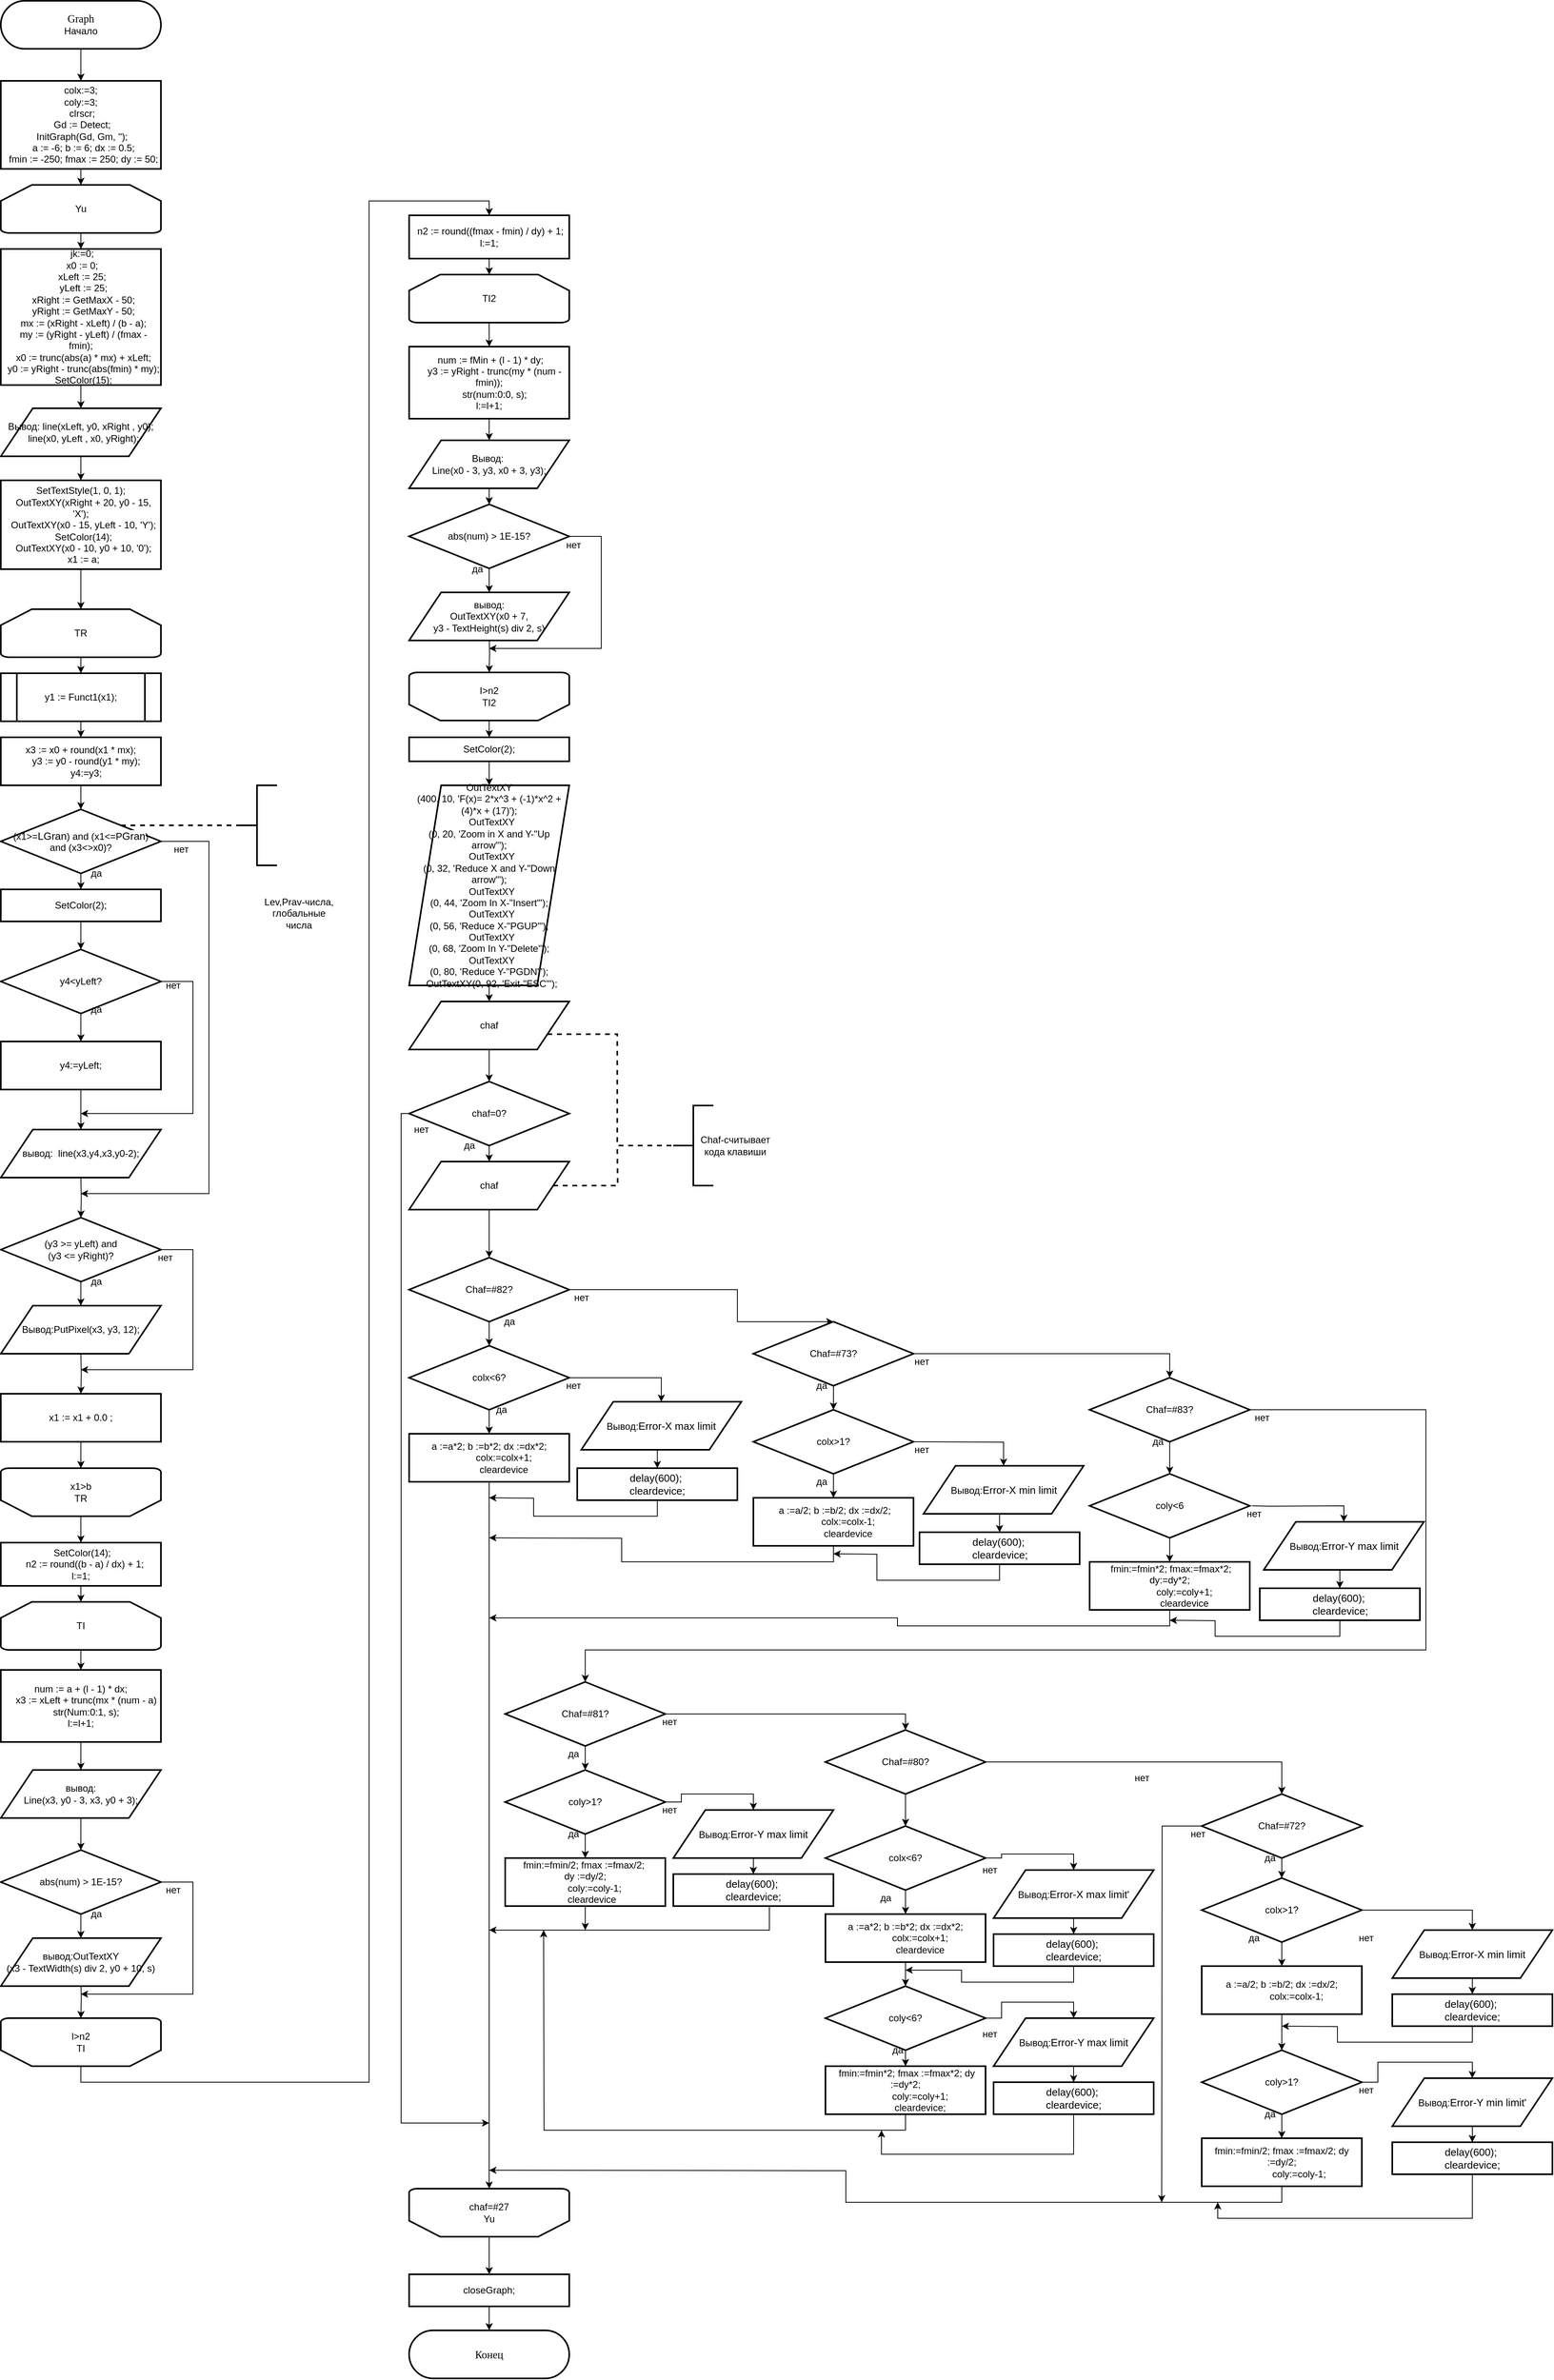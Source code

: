 <mxfile version="13.1.3" type="device"><diagram id="QlWhahEShuAzBFu_T3gh" name="Page-1"><mxGraphModel dx="946" dy="664" grid="1" gridSize="10" guides="1" tooltips="1" connect="1" arrows="1" fold="1" page="1" pageScale="1" pageWidth="827" pageHeight="1169" math="0" shadow="0"><root><mxCell id="0"/><mxCell id="1" parent="0"/><mxCell id="UK7cBzFMEY1Fpf8fEi4W-1" style="edgeStyle=orthogonalEdgeStyle;rounded=0;orthogonalLoop=1;jettySize=auto;html=1;exitX=0.5;exitY=1;exitDx=0;exitDy=0;" parent="1" source="UK7cBzFMEY1Fpf8fEi4W-2" target="UK7cBzFMEY1Fpf8fEi4W-4" edge="1"><mxGeometry relative="1" as="geometry"/></mxCell><mxCell id="UK7cBzFMEY1Fpf8fEi4W-2" value="&lt;span lang=&quot;EN-US&quot; style=&quot;font-size: 10pt ; line-height: 107% ; font-family: &amp;#34;times new roman&amp;#34; , serif&quot;&gt;Graph&lt;br&gt;&lt;/span&gt;Начало" style="rounded=1;whiteSpace=wrap;html=1;arcSize=50;strokeWidth=2;" parent="1" vertex="1"><mxGeometry x="230" y="190" width="200" height="60" as="geometry"/></mxCell><mxCell id="UK7cBzFMEY1Fpf8fEi4W-3" style="edgeStyle=orthogonalEdgeStyle;rounded=0;orthogonalLoop=1;jettySize=auto;html=1;exitX=0.5;exitY=1;exitDx=0;exitDy=0;entryX=0.5;entryY=0;entryDx=0;entryDy=0;entryPerimeter=0;" parent="1" source="UK7cBzFMEY1Fpf8fEi4W-4" target="UK7cBzFMEY1Fpf8fEi4W-6" edge="1"><mxGeometry relative="1" as="geometry"/></mxCell><mxCell id="UK7cBzFMEY1Fpf8fEi4W-4" value="&lt;div&gt;colx:=3;&lt;/div&gt;&lt;div&gt;coly:=3;&lt;/div&gt;&lt;div&gt;&amp;nbsp;clrscr;&lt;/div&gt;&lt;div&gt;&amp;nbsp;Gd := Detect;&lt;/div&gt;&lt;div&gt;&amp;nbsp;InitGraph(Gd, Gm, '');&lt;/div&gt;&lt;div&gt;&amp;nbsp; a := -6; b := 6; dx := 0.5;&lt;/div&gt;&lt;div&gt;&amp;nbsp; fmin := -250; fmax := 250; dy := 50;&lt;/div&gt;" style="rounded=0;whiteSpace=wrap;html=1;strokeWidth=2;" parent="1" vertex="1"><mxGeometry x="230" y="290" width="200" height="110" as="geometry"/></mxCell><mxCell id="UK7cBzFMEY1Fpf8fEi4W-5" style="edgeStyle=orthogonalEdgeStyle;rounded=0;orthogonalLoop=1;jettySize=auto;html=1;exitX=0.5;exitY=1;exitDx=0;exitDy=0;exitPerimeter=0;entryX=0.5;entryY=0;entryDx=0;entryDy=0;" parent="1" source="UK7cBzFMEY1Fpf8fEi4W-6" edge="1"><mxGeometry relative="1" as="geometry"><mxPoint x="330" y="500" as="targetPoint"/></mxGeometry></mxCell><mxCell id="UK7cBzFMEY1Fpf8fEi4W-6" value="Yu" style="strokeWidth=2;html=1;shape=mxgraph.flowchart.loop_limit;whiteSpace=wrap;" parent="1" vertex="1"><mxGeometry x="230" y="420" width="200" height="60" as="geometry"/></mxCell><mxCell id="UK7cBzFMEY1Fpf8fEi4W-7" style="edgeStyle=orthogonalEdgeStyle;rounded=0;orthogonalLoop=1;jettySize=auto;html=1;exitX=0.5;exitY=1;exitDx=0;exitDy=0;exitPerimeter=0;entryX=0.5;entryY=0;entryDx=0;entryDy=0;" parent="1" source="UK7cBzFMEY1Fpf8fEi4W-8" target="UK7cBzFMEY1Fpf8fEi4W-10" edge="1"><mxGeometry relative="1" as="geometry"/></mxCell><mxCell id="UK7cBzFMEY1Fpf8fEi4W-8" value="TR" style="strokeWidth=2;html=1;shape=mxgraph.flowchart.loop_limit;whiteSpace=wrap;" parent="1" vertex="1"><mxGeometry x="230" y="950" width="200" height="60" as="geometry"/></mxCell><mxCell id="UK7cBzFMEY1Fpf8fEi4W-9" style="edgeStyle=orthogonalEdgeStyle;rounded=0;orthogonalLoop=1;jettySize=auto;html=1;exitX=0.5;exitY=1;exitDx=0;exitDy=0;entryX=0.5;entryY=0;entryDx=0;entryDy=0;" parent="1" source="UK7cBzFMEY1Fpf8fEi4W-10" target="UK7cBzFMEY1Fpf8fEi4W-12" edge="1"><mxGeometry relative="1" as="geometry"/></mxCell><mxCell id="UK7cBzFMEY1Fpf8fEi4W-10" value="y1 := Funct1(x1);" style="shape=process;whiteSpace=wrap;html=1;backgroundOutline=1;strokeWidth=2;" parent="1" vertex="1"><mxGeometry x="230" y="1030" width="200" height="60" as="geometry"/></mxCell><mxCell id="UK7cBzFMEY1Fpf8fEi4W-11" style="edgeStyle=orthogonalEdgeStyle;rounded=0;orthogonalLoop=1;jettySize=auto;html=1;exitX=0.5;exitY=1;exitDx=0;exitDy=0;" parent="1" source="UK7cBzFMEY1Fpf8fEi4W-12" target="UK7cBzFMEY1Fpf8fEi4W-16" edge="1"><mxGeometry relative="1" as="geometry"/></mxCell><mxCell id="UK7cBzFMEY1Fpf8fEi4W-12" value="&lt;div&gt;x3 := x0 + round(x1 * mx);&lt;/div&gt;&lt;div&gt;&amp;nbsp; &amp;nbsp; y3 := y0 - round(y1 * my);&lt;/div&gt;&lt;div&gt;&amp;nbsp; &amp;nbsp; y4:=y3;&lt;/div&gt;" style="rounded=0;whiteSpace=wrap;html=1;strokeWidth=2;" parent="1" vertex="1"><mxGeometry x="230" y="1110" width="200" height="60" as="geometry"/></mxCell><mxCell id="UK7cBzFMEY1Fpf8fEi4W-13" style="edgeStyle=orthogonalEdgeStyle;rounded=0;orthogonalLoop=1;jettySize=auto;html=1;exitX=0.5;exitY=1;exitDx=0;exitDy=0;" parent="1" source="UK7cBzFMEY1Fpf8fEi4W-16" target="UK7cBzFMEY1Fpf8fEi4W-27" edge="1"><mxGeometry relative="1" as="geometry"/></mxCell><mxCell id="UK7cBzFMEY1Fpf8fEi4W-14" style="edgeStyle=orthogonalEdgeStyle;rounded=0;orthogonalLoop=1;jettySize=auto;html=1;exitX=1;exitY=0.5;exitDx=0;exitDy=0;" parent="1" source="UK7cBzFMEY1Fpf8fEi4W-16" edge="1"><mxGeometry relative="1" as="geometry"><mxPoint x="330" y="1680" as="targetPoint"/><Array as="points"><mxPoint x="490" y="1240"/><mxPoint x="490" y="1680"/></Array></mxGeometry></mxCell><mxCell id="UK7cBzFMEY1Fpf8fEi4W-15" style="edgeStyle=orthogonalEdgeStyle;rounded=0;orthogonalLoop=1;jettySize=auto;html=1;exitX=1;exitY=0;exitDx=0;exitDy=0;entryX=0;entryY=0.5;entryDx=0;entryDy=0;entryPerimeter=0;dashed=1;strokeWidth=2;endArrow=none;endFill=0;" parent="1" source="UK7cBzFMEY1Fpf8fEi4W-16" target="UK7cBzFMEY1Fpf8fEi4W-47" edge="1"><mxGeometry relative="1" as="geometry"/></mxCell><mxCell id="UK7cBzFMEY1Fpf8fEi4W-16" value="(x1&amp;gt;=&lt;span style=&quot;font-family: , &amp;#34;blinkmacsystemfont&amp;#34; , &amp;#34;roboto&amp;#34; , &amp;#34;open sans&amp;#34; , &amp;#34;helvetica neue&amp;#34; , &amp;#34;noto sans armenian&amp;#34; , &amp;#34;noto sans bengali&amp;#34; , &amp;#34;noto sans cherokee&amp;#34; , &amp;#34;noto sans devanagari&amp;#34; , &amp;#34;noto sans ethiopic&amp;#34; , &amp;#34;noto sans georgian&amp;#34; , &amp;#34;noto sans hebrew&amp;#34; , &amp;#34;noto sans kannada&amp;#34; , &amp;#34;noto sans khmer&amp;#34; , &amp;#34;noto sans lao&amp;#34; , &amp;#34;noto sans osmanya&amp;#34; , &amp;#34;noto sans tamil&amp;#34; , &amp;#34;noto sans telugu&amp;#34; , &amp;#34;noto sans thai&amp;#34; , sans-serif ; font-size: 13px ; text-align: left ; background-color: rgb(255 , 255 , 255)&quot;&gt;LGran&lt;/span&gt;) and (x1&amp;lt;=P&lt;span style=&quot;font-family: , &amp;#34;blinkmacsystemfont&amp;#34; , &amp;#34;roboto&amp;#34; , &amp;#34;open sans&amp;#34; , &amp;#34;helvetica neue&amp;#34; , &amp;#34;noto sans armenian&amp;#34; , &amp;#34;noto sans bengali&amp;#34; , &amp;#34;noto sans cherokee&amp;#34; , &amp;#34;noto sans devanagari&amp;#34; , &amp;#34;noto sans ethiopic&amp;#34; , &amp;#34;noto sans georgian&amp;#34; , &amp;#34;noto sans hebrew&amp;#34; , &amp;#34;noto sans kannada&amp;#34; , &amp;#34;noto sans khmer&amp;#34; , &amp;#34;noto sans lao&amp;#34; , &amp;#34;noto sans osmanya&amp;#34; , &amp;#34;noto sans tamil&amp;#34; , &amp;#34;noto sans telugu&amp;#34; , &amp;#34;noto sans thai&amp;#34; , sans-serif ; font-size: 13px ; text-align: left ; background-color: rgb(255 , 255 , 255)&quot;&gt;Gran&lt;/span&gt;) &lt;br&gt;and (x3&amp;lt;&amp;gt;x0)?" style="rhombus;whiteSpace=wrap;html=1;strokeWidth=2;" parent="1" vertex="1"><mxGeometry x="230" y="1200" width="200" height="80" as="geometry"/></mxCell><mxCell id="UK7cBzFMEY1Fpf8fEi4W-17" style="edgeStyle=orthogonalEdgeStyle;rounded=0;orthogonalLoop=1;jettySize=auto;html=1;exitX=0.5;exitY=1;exitDx=0;exitDy=0;entryX=0.5;entryY=0;entryDx=0;entryDy=0;" parent="1" source="UK7cBzFMEY1Fpf8fEi4W-19" target="UK7cBzFMEY1Fpf8fEi4W-29" edge="1"><mxGeometry relative="1" as="geometry"/></mxCell><mxCell id="UK7cBzFMEY1Fpf8fEi4W-18" style="edgeStyle=orthogonalEdgeStyle;rounded=0;orthogonalLoop=1;jettySize=auto;html=1;exitX=1;exitY=0.5;exitDx=0;exitDy=0;" parent="1" source="UK7cBzFMEY1Fpf8fEi4W-19" edge="1"><mxGeometry relative="1" as="geometry"><mxPoint x="330" y="1580" as="targetPoint"/><Array as="points"><mxPoint x="470" y="1415"/><mxPoint x="470" y="1580"/></Array></mxGeometry></mxCell><mxCell id="UK7cBzFMEY1Fpf8fEi4W-19" value="y4&amp;lt;yLeft?" style="rhombus;whiteSpace=wrap;html=1;strokeWidth=2;" parent="1" vertex="1"><mxGeometry x="230" y="1375" width="200" height="80" as="geometry"/></mxCell><mxCell id="UK7cBzFMEY1Fpf8fEi4W-20" style="edgeStyle=orthogonalEdgeStyle;rounded=0;orthogonalLoop=1;jettySize=auto;html=1;exitX=0.5;exitY=1;exitDx=0;exitDy=0;entryX=0.5;entryY=0;entryDx=0;entryDy=0;endArrow=classic;endFill=1;strokeWidth=1;" parent="1" source="UK7cBzFMEY1Fpf8fEi4W-22" edge="1"><mxGeometry relative="1" as="geometry"><mxPoint x="330" y="2610" as="targetPoint"/></mxGeometry></mxCell><mxCell id="UK7cBzFMEY1Fpf8fEi4W-21" style="edgeStyle=orthogonalEdgeStyle;rounded=0;orthogonalLoop=1;jettySize=auto;html=1;exitX=1;exitY=0.5;exitDx=0;exitDy=0;endArrow=classic;endFill=1;strokeWidth=1;" parent="1" source="UK7cBzFMEY1Fpf8fEi4W-22" edge="1"><mxGeometry relative="1" as="geometry"><mxPoint x="330" y="2680" as="targetPoint"/><Array as="points"><mxPoint x="470" y="2540"/><mxPoint x="470" y="2680"/><mxPoint x="330" y="2680"/></Array></mxGeometry></mxCell><mxCell id="UK7cBzFMEY1Fpf8fEi4W-22" value="abs(num) &amp;gt; 1E-15?" style="rhombus;whiteSpace=wrap;html=1;strokeWidth=2;" parent="1" vertex="1"><mxGeometry x="230" y="2500" width="200" height="80" as="geometry"/></mxCell><mxCell id="UK7cBzFMEY1Fpf8fEi4W-23" style="edgeStyle=orthogonalEdgeStyle;rounded=0;orthogonalLoop=1;jettySize=auto;html=1;exitX=0.5;exitY=1;exitDx=0;exitDy=0;entryX=0.5;entryY=0;entryDx=0;entryDy=0;" parent="1" source="UK7cBzFMEY1Fpf8fEi4W-25" target="UK7cBzFMEY1Fpf8fEi4W-68" edge="1"><mxGeometry relative="1" as="geometry"/></mxCell><mxCell id="UK7cBzFMEY1Fpf8fEi4W-24" style="edgeStyle=orthogonalEdgeStyle;rounded=0;orthogonalLoop=1;jettySize=auto;html=1;exitX=0;exitY=0.5;exitDx=0;exitDy=0;" parent="1" source="UK7cBzFMEY1Fpf8fEi4W-25" edge="1"><mxGeometry relative="1" as="geometry"><mxPoint x="840" y="2841" as="targetPoint"/><Array as="points"><mxPoint x="730" y="1580"/><mxPoint x="730" y="2841"/></Array></mxGeometry></mxCell><mxCell id="UK7cBzFMEY1Fpf8fEi4W-25" value="chaf=0?" style="rhombus;whiteSpace=wrap;html=1;strokeWidth=2;" parent="1" vertex="1"><mxGeometry x="740" y="1540" width="200" height="80" as="geometry"/></mxCell><mxCell id="UK7cBzFMEY1Fpf8fEi4W-26" style="edgeStyle=orthogonalEdgeStyle;rounded=0;orthogonalLoop=1;jettySize=auto;html=1;exitX=0.5;exitY=1;exitDx=0;exitDy=0;entryX=0.5;entryY=0;entryDx=0;entryDy=0;" parent="1" source="UK7cBzFMEY1Fpf8fEi4W-27" target="UK7cBzFMEY1Fpf8fEi4W-19" edge="1"><mxGeometry relative="1" as="geometry"/></mxCell><mxCell id="UK7cBzFMEY1Fpf8fEi4W-27" value="SetColor(2);" style="rounded=0;whiteSpace=wrap;html=1;strokeWidth=2;" parent="1" vertex="1"><mxGeometry x="230" y="1300" width="200" height="40" as="geometry"/></mxCell><mxCell id="UK7cBzFMEY1Fpf8fEi4W-28" style="edgeStyle=orthogonalEdgeStyle;rounded=0;orthogonalLoop=1;jettySize=auto;html=1;exitX=0.5;exitY=1;exitDx=0;exitDy=0;entryX=0.5;entryY=0;entryDx=0;entryDy=0;" parent="1" source="UK7cBzFMEY1Fpf8fEi4W-29" edge="1"><mxGeometry relative="1" as="geometry"><mxPoint x="330" y="1600" as="targetPoint"/></mxGeometry></mxCell><mxCell id="UK7cBzFMEY1Fpf8fEi4W-29" value="y4:=yLeft;" style="rounded=0;whiteSpace=wrap;html=1;strokeWidth=2;" parent="1" vertex="1"><mxGeometry x="230" y="1490" width="200" height="60" as="geometry"/></mxCell><mxCell id="UK7cBzFMEY1Fpf8fEi4W-30" style="edgeStyle=orthogonalEdgeStyle;rounded=0;orthogonalLoop=1;jettySize=auto;html=1;exitX=0.5;exitY=1;exitDx=0;exitDy=0;entryX=0.5;entryY=0;entryDx=0;entryDy=0;" parent="1" target="UK7cBzFMEY1Fpf8fEi4W-33" edge="1"><mxGeometry relative="1" as="geometry"><mxPoint x="330" y="1660" as="sourcePoint"/></mxGeometry></mxCell><mxCell id="UK7cBzFMEY1Fpf8fEi4W-31" style="edgeStyle=orthogonalEdgeStyle;rounded=0;orthogonalLoop=1;jettySize=auto;html=1;exitX=0.5;exitY=1;exitDx=0;exitDy=0;entryX=0.5;entryY=0;entryDx=0;entryDy=0;" parent="1" source="UK7cBzFMEY1Fpf8fEi4W-33" edge="1"><mxGeometry relative="1" as="geometry"><mxPoint x="330" y="1820" as="targetPoint"/></mxGeometry></mxCell><mxCell id="UK7cBzFMEY1Fpf8fEi4W-32" style="edgeStyle=orthogonalEdgeStyle;rounded=0;orthogonalLoop=1;jettySize=auto;html=1;exitX=1;exitY=0.5;exitDx=0;exitDy=0;" parent="1" source="UK7cBzFMEY1Fpf8fEi4W-33" edge="1"><mxGeometry relative="1" as="geometry"><mxPoint x="330" y="1900" as="targetPoint"/><Array as="points"><mxPoint x="470" y="1750"/><mxPoint x="470" y="1900"/></Array></mxGeometry></mxCell><mxCell id="UK7cBzFMEY1Fpf8fEi4W-33" value="(y3 &amp;gt;= yLeft) and &lt;br&gt;(y3 &amp;lt;= yRight)?" style="rhombus;whiteSpace=wrap;html=1;strokeWidth=2;" parent="1" vertex="1"><mxGeometry x="230" y="1710" width="200" height="80" as="geometry"/></mxCell><mxCell id="UK7cBzFMEY1Fpf8fEi4W-34" style="edgeStyle=orthogonalEdgeStyle;rounded=0;orthogonalLoop=1;jettySize=auto;html=1;exitX=0.5;exitY=1;exitDx=0;exitDy=0;entryX=0.5;entryY=0;entryDx=0;entryDy=0;" parent="1" target="UK7cBzFMEY1Fpf8fEi4W-36" edge="1"><mxGeometry relative="1" as="geometry"><mxPoint x="330" y="1880" as="sourcePoint"/></mxGeometry></mxCell><mxCell id="UK7cBzFMEY1Fpf8fEi4W-35" style="edgeStyle=orthogonalEdgeStyle;rounded=0;orthogonalLoop=1;jettySize=auto;html=1;exitX=0.5;exitY=1;exitDx=0;exitDy=0;" parent="1" source="UK7cBzFMEY1Fpf8fEi4W-36" target="UK7cBzFMEY1Fpf8fEi4W-38" edge="1"><mxGeometry relative="1" as="geometry"/></mxCell><mxCell id="UK7cBzFMEY1Fpf8fEi4W-36" value="x1 := x1 + 0.0 ;" style="rounded=0;whiteSpace=wrap;html=1;strokeWidth=2;" parent="1" vertex="1"><mxGeometry x="230" y="1930" width="200" height="60" as="geometry"/></mxCell><mxCell id="UK7cBzFMEY1Fpf8fEi4W-37" style="edgeStyle=orthogonalEdgeStyle;rounded=0;orthogonalLoop=1;jettySize=auto;html=1;exitX=0.5;exitY=0;exitDx=0;exitDy=0;exitPerimeter=0;" parent="1" source="UK7cBzFMEY1Fpf8fEi4W-38" target="UK7cBzFMEY1Fpf8fEi4W-40" edge="1"><mxGeometry relative="1" as="geometry"/></mxCell><mxCell id="UK7cBzFMEY1Fpf8fEi4W-38" value="x1&amp;gt;b&lt;br&gt;TR" style="strokeWidth=2;html=1;shape=mxgraph.flowchart.loop_limit;whiteSpace=wrap;direction=west;" parent="1" vertex="1"><mxGeometry x="230" y="2023" width="200" height="60" as="geometry"/></mxCell><mxCell id="UK7cBzFMEY1Fpf8fEi4W-39" style="edgeStyle=orthogonalEdgeStyle;rounded=0;orthogonalLoop=1;jettySize=auto;html=1;exitX=0.5;exitY=1;exitDx=0;exitDy=0;entryX=0.5;entryY=0;entryDx=0;entryDy=0;entryPerimeter=0;" parent="1" source="UK7cBzFMEY1Fpf8fEi4W-40" target="UK7cBzFMEY1Fpf8fEi4W-42" edge="1"><mxGeometry relative="1" as="geometry"/></mxCell><mxCell id="UK7cBzFMEY1Fpf8fEi4W-40" value="&lt;div&gt;&amp;nbsp;SetColor(14);&lt;/div&gt;&lt;div&gt;&amp;nbsp; &amp;nbsp;n2 := round((b - a) / dx) + 1;&lt;/div&gt;&lt;div&gt;l:=1;&lt;/div&gt;" style="rounded=0;whiteSpace=wrap;html=1;strokeWidth=2;" parent="1" vertex="1"><mxGeometry x="230" y="2116" width="200" height="54" as="geometry"/></mxCell><mxCell id="UK7cBzFMEY1Fpf8fEi4W-41" style="edgeStyle=orthogonalEdgeStyle;rounded=0;orthogonalLoop=1;jettySize=auto;html=1;exitX=0.5;exitY=1;exitDx=0;exitDy=0;exitPerimeter=0;endArrow=classic;endFill=1;strokeWidth=1;" parent="1" source="UK7cBzFMEY1Fpf8fEi4W-42" target="UK7cBzFMEY1Fpf8fEi4W-46" edge="1"><mxGeometry relative="1" as="geometry"/></mxCell><mxCell id="UK7cBzFMEY1Fpf8fEi4W-42" value="TI" style="strokeWidth=2;html=1;shape=mxgraph.flowchart.loop_limit;whiteSpace=wrap;" parent="1" vertex="1"><mxGeometry x="230" y="2190" width="200" height="60" as="geometry"/></mxCell><mxCell id="UK7cBzFMEY1Fpf8fEi4W-43" style="edgeStyle=orthogonalEdgeStyle;rounded=0;orthogonalLoop=1;jettySize=auto;html=1;exitX=0.5;exitY=0;exitDx=0;exitDy=0;exitPerimeter=0;endArrow=classic;endFill=1;strokeWidth=1;entryX=0.5;entryY=0;entryDx=0;entryDy=0;" parent="1" source="UK7cBzFMEY1Fpf8fEi4W-44" target="UK7cBzFMEY1Fpf8fEi4W-54" edge="1"><mxGeometry relative="1" as="geometry"><mxPoint x="700" y="1440" as="targetPoint"/><Array as="points"><mxPoint x="330" y="2790"/><mxPoint x="690" y="2790"/><mxPoint x="690" y="440"/><mxPoint x="840" y="440"/></Array></mxGeometry></mxCell><mxCell id="UK7cBzFMEY1Fpf8fEi4W-44" value="l&amp;gt;n2&lt;br&gt;TI" style="strokeWidth=2;html=1;shape=mxgraph.flowchart.loop_limit;whiteSpace=wrap;direction=west;" parent="1" vertex="1"><mxGeometry x="230" y="2710" width="200" height="60" as="geometry"/></mxCell><mxCell id="UK7cBzFMEY1Fpf8fEi4W-45" style="edgeStyle=orthogonalEdgeStyle;rounded=0;orthogonalLoop=1;jettySize=auto;html=1;exitX=0.5;exitY=1;exitDx=0;exitDy=0;entryX=0.5;entryY=0;entryDx=0;entryDy=0;" parent="1" source="UK7cBzFMEY1Fpf8fEi4W-46" target="UK7cBzFMEY1Fpf8fEi4W-144" edge="1"><mxGeometry relative="1" as="geometry"/></mxCell><mxCell id="UK7cBzFMEY1Fpf8fEi4W-46" value="&lt;div&gt;num := a + (l - 1) * dx;&lt;/div&gt;&lt;div&gt;&amp;nbsp; &amp;nbsp; x3 := xLeft + trunc(mx * (num - a)&lt;/div&gt;&lt;div&gt;&amp;nbsp; &amp;nbsp; str(Num:0:1, s);&lt;/div&gt;&lt;div&gt;l:=l+1;&lt;/div&gt;" style="rounded=0;whiteSpace=wrap;html=1;strokeWidth=2;" parent="1" vertex="1"><mxGeometry x="230" y="2275" width="200" height="90" as="geometry"/></mxCell><mxCell id="UK7cBzFMEY1Fpf8fEi4W-47" value="" style="strokeWidth=2;html=1;shape=mxgraph.flowchart.annotation_2;align=left;labelPosition=right;pointerEvents=1;" parent="1" vertex="1"><mxGeometry x="525" y="1170" width="50" height="100" as="geometry"/></mxCell><mxCell id="UK7cBzFMEY1Fpf8fEi4W-48" value="Lev,Prav-числа,&lt;br&gt;глобальные числа" style="text;html=1;strokeColor=none;fillColor=none;align=center;verticalAlign=middle;whiteSpace=wrap;rounded=0;" parent="1" vertex="1"><mxGeometry x="555" y="1290" width="95" height="80" as="geometry"/></mxCell><mxCell id="UK7cBzFMEY1Fpf8fEi4W-49" style="edgeStyle=orthogonalEdgeStyle;rounded=0;orthogonalLoop=1;jettySize=auto;html=1;exitX=0.5;exitY=1;exitDx=0;exitDy=0;entryX=0.5;entryY=1;entryDx=0;entryDy=0;entryPerimeter=0;endArrow=classic;endFill=1;strokeWidth=1;" parent="1" target="UK7cBzFMEY1Fpf8fEi4W-44" edge="1"><mxGeometry relative="1" as="geometry"><mxPoint x="330" y="2660" as="sourcePoint"/></mxGeometry></mxCell><mxCell id="UK7cBzFMEY1Fpf8fEi4W-50" style="edgeStyle=orthogonalEdgeStyle;rounded=0;orthogonalLoop=1;jettySize=auto;html=1;exitX=0.5;exitY=1;exitDx=0;exitDy=0;entryX=0.5;entryY=0;entryDx=0;entryDy=0;endArrow=classic;endFill=1;strokeWidth=1;" parent="1" source="UK7cBzFMEY1Fpf8fEi4W-52" edge="1"><mxGeometry relative="1" as="geometry"><mxPoint x="840" y="929" as="targetPoint"/></mxGeometry></mxCell><mxCell id="UK7cBzFMEY1Fpf8fEi4W-51" style="edgeStyle=orthogonalEdgeStyle;rounded=0;orthogonalLoop=1;jettySize=auto;html=1;exitX=1;exitY=0.5;exitDx=0;exitDy=0;endArrow=classic;endFill=1;strokeWidth=1;" parent="1" source="UK7cBzFMEY1Fpf8fEi4W-52" edge="1"><mxGeometry relative="1" as="geometry"><mxPoint x="840" y="999" as="targetPoint"/><Array as="points"><mxPoint x="980" y="859"/><mxPoint x="980" y="999"/><mxPoint x="840" y="999"/></Array></mxGeometry></mxCell><mxCell id="UK7cBzFMEY1Fpf8fEi4W-52" value="abs(num) &amp;gt; 1E-15?" style="rhombus;whiteSpace=wrap;html=1;strokeWidth=2;" parent="1" vertex="1"><mxGeometry x="740" y="819" width="200" height="80" as="geometry"/></mxCell><mxCell id="UK7cBzFMEY1Fpf8fEi4W-53" style="edgeStyle=orthogonalEdgeStyle;rounded=0;orthogonalLoop=1;jettySize=auto;html=1;exitX=0.5;exitY=1;exitDx=0;exitDy=0;entryX=0.5;entryY=0;entryDx=0;entryDy=0;entryPerimeter=0;" parent="1" source="UK7cBzFMEY1Fpf8fEi4W-54" target="UK7cBzFMEY1Fpf8fEi4W-56" edge="1"><mxGeometry relative="1" as="geometry"/></mxCell><mxCell id="UK7cBzFMEY1Fpf8fEi4W-54" value="&amp;nbsp;n2 := round((fmax - fmin) / dy) + 1;&lt;br&gt;l:=1;" style="rounded=0;whiteSpace=wrap;html=1;strokeWidth=2;" parent="1" vertex="1"><mxGeometry x="740" y="458" width="200" height="54" as="geometry"/></mxCell><mxCell id="UK7cBzFMEY1Fpf8fEi4W-55" style="edgeStyle=orthogonalEdgeStyle;rounded=0;orthogonalLoop=1;jettySize=auto;html=1;exitX=0.5;exitY=1;exitDx=0;exitDy=0;exitPerimeter=0;endArrow=classic;endFill=1;strokeWidth=1;" parent="1" source="UK7cBzFMEY1Fpf8fEi4W-56" target="UK7cBzFMEY1Fpf8fEi4W-60" edge="1"><mxGeometry relative="1" as="geometry"/></mxCell><mxCell id="UK7cBzFMEY1Fpf8fEi4W-56" value="TI2" style="strokeWidth=2;html=1;shape=mxgraph.flowchart.loop_limit;whiteSpace=wrap;" parent="1" vertex="1"><mxGeometry x="740" y="532" width="200" height="60" as="geometry"/></mxCell><mxCell id="UK7cBzFMEY1Fpf8fEi4W-57" style="edgeStyle=orthogonalEdgeStyle;rounded=0;orthogonalLoop=1;jettySize=auto;html=1;exitX=0.5;exitY=0;exitDx=0;exitDy=0;exitPerimeter=0;entryX=0.5;entryY=0;entryDx=0;entryDy=0;endArrow=classic;endFill=1;strokeWidth=1;" parent="1" source="UK7cBzFMEY1Fpf8fEi4W-58" target="UK7cBzFMEY1Fpf8fEi4W-63" edge="1"><mxGeometry relative="1" as="geometry"/></mxCell><mxCell id="UK7cBzFMEY1Fpf8fEi4W-58" value="I&amp;gt;n2&lt;br&gt;TI2" style="strokeWidth=2;html=1;shape=mxgraph.flowchart.loop_limit;whiteSpace=wrap;direction=west;" parent="1" vertex="1"><mxGeometry x="740" y="1029" width="200" height="60" as="geometry"/></mxCell><mxCell id="UK7cBzFMEY1Fpf8fEi4W-59" style="edgeStyle=orthogonalEdgeStyle;rounded=0;orthogonalLoop=1;jettySize=auto;html=1;exitX=0.5;exitY=1;exitDx=0;exitDy=0;entryX=0.5;entryY=0;entryDx=0;entryDy=0;" parent="1" source="UK7cBzFMEY1Fpf8fEi4W-60" target="UK7cBzFMEY1Fpf8fEi4W-146" edge="1"><mxGeometry relative="1" as="geometry"/></mxCell><mxCell id="UK7cBzFMEY1Fpf8fEi4W-60" value="&lt;div&gt;&lt;div&gt;&amp;nbsp;num := fMin + (l - 1) * dy;&lt;/div&gt;&lt;div&gt;&amp;nbsp; &amp;nbsp; y3 := yRight - trunc(my * (num - fmin));&lt;/div&gt;&lt;div&gt;&amp;nbsp; &amp;nbsp; str(num:0:0, s);&lt;/div&gt;&lt;/div&gt;&lt;div&gt;l:=l+1;&lt;/div&gt;" style="rounded=0;whiteSpace=wrap;html=1;strokeWidth=2;" parent="1" vertex="1"><mxGeometry x="740" y="622" width="200" height="90" as="geometry"/></mxCell><mxCell id="UK7cBzFMEY1Fpf8fEi4W-61" style="edgeStyle=orthogonalEdgeStyle;rounded=0;orthogonalLoop=1;jettySize=auto;html=1;exitX=0.5;exitY=1;exitDx=0;exitDy=0;entryX=0.5;entryY=1;entryDx=0;entryDy=0;entryPerimeter=0;endArrow=classic;endFill=1;strokeWidth=1;" parent="1" target="UK7cBzFMEY1Fpf8fEi4W-58" edge="1"><mxGeometry relative="1" as="geometry"><mxPoint x="840" y="979" as="sourcePoint"/></mxGeometry></mxCell><mxCell id="UK7cBzFMEY1Fpf8fEi4W-62" style="edgeStyle=orthogonalEdgeStyle;rounded=0;orthogonalLoop=1;jettySize=auto;html=1;exitX=0.5;exitY=1;exitDx=0;exitDy=0;entryX=0.5;entryY=0;entryDx=0;entryDy=0;" parent="1" source="UK7cBzFMEY1Fpf8fEi4W-63" target="UK7cBzFMEY1Fpf8fEi4W-150" edge="1"><mxGeometry relative="1" as="geometry"/></mxCell><mxCell id="UK7cBzFMEY1Fpf8fEi4W-63" value="&lt;div&gt;SetColor(2);&lt;/div&gt;" style="rounded=0;whiteSpace=wrap;html=1;strokeWidth=2;" parent="1" vertex="1"><mxGeometry x="740" y="1110" width="200" height="30" as="geometry"/></mxCell><mxCell id="UK7cBzFMEY1Fpf8fEi4W-64" style="edgeStyle=orthogonalEdgeStyle;rounded=0;orthogonalLoop=1;jettySize=auto;html=1;exitX=0.5;exitY=1;exitDx=0;exitDy=0;endArrow=classic;endFill=1;strokeWidth=1;" parent="1" source="UK7cBzFMEY1Fpf8fEi4W-65" target="UK7cBzFMEY1Fpf8fEi4W-25" edge="1"><mxGeometry relative="1" as="geometry"/></mxCell><mxCell id="UK7cBzFMEY1Fpf8fEi4W-65" value="chaf" style="shape=parallelogram;perimeter=parallelogramPerimeter;whiteSpace=wrap;html=1;strokeWidth=2;" parent="1" vertex="1"><mxGeometry x="740" y="1440" width="200" height="60" as="geometry"/></mxCell><mxCell id="UK7cBzFMEY1Fpf8fEi4W-66" style="edgeStyle=orthogonalEdgeStyle;rounded=0;orthogonalLoop=1;jettySize=auto;html=1;exitX=0.5;exitY=1;exitDx=0;exitDy=0;entryX=0.5;entryY=0;entryDx=0;entryDy=0;endArrow=classic;endFill=1;strokeWidth=1;" parent="1" source="UK7cBzFMEY1Fpf8fEi4W-68" target="UK7cBzFMEY1Fpf8fEi4W-71" edge="1"><mxGeometry relative="1" as="geometry"/></mxCell><mxCell id="UK7cBzFMEY1Fpf8fEi4W-67" style="edgeStyle=orthogonalEdgeStyle;rounded=0;orthogonalLoop=1;jettySize=auto;html=1;exitX=1;exitY=0.5;exitDx=0;exitDy=0;endArrow=none;endFill=0;strokeWidth=2;dashed=1;" parent="1" source="UK7cBzFMEY1Fpf8fEi4W-68" edge="1"><mxGeometry relative="1" as="geometry"><mxPoint x="1000" y="1620" as="targetPoint"/></mxGeometry></mxCell><mxCell id="UK7cBzFMEY1Fpf8fEi4W-68" value="chaf" style="shape=parallelogram;perimeter=parallelogramPerimeter;whiteSpace=wrap;html=1;strokeWidth=2;" parent="1" vertex="1"><mxGeometry x="740" y="1640" width="200" height="60" as="geometry"/></mxCell><mxCell id="UK7cBzFMEY1Fpf8fEi4W-69" style="edgeStyle=orthogonalEdgeStyle;rounded=0;orthogonalLoop=1;jettySize=auto;html=1;exitX=0.5;exitY=1;exitDx=0;exitDy=0;entryX=0.5;entryY=0;entryDx=0;entryDy=0;endArrow=classic;endFill=1;strokeWidth=1;" parent="1" source="UK7cBzFMEY1Fpf8fEi4W-71" target="UK7cBzFMEY1Fpf8fEi4W-89" edge="1"><mxGeometry relative="1" as="geometry"/></mxCell><mxCell id="UK7cBzFMEY1Fpf8fEi4W-70" style="edgeStyle=orthogonalEdgeStyle;rounded=0;orthogonalLoop=1;jettySize=auto;html=1;exitX=1;exitY=0.5;exitDx=0;exitDy=0;entryX=0.5;entryY=0;entryDx=0;entryDy=0;endArrow=classic;endFill=1;strokeWidth=1;" parent="1" source="UK7cBzFMEY1Fpf8fEi4W-71" target="UK7cBzFMEY1Fpf8fEi4W-74" edge="1"><mxGeometry relative="1" as="geometry"><Array as="points"><mxPoint x="1150" y="1800"/></Array></mxGeometry></mxCell><mxCell id="UK7cBzFMEY1Fpf8fEi4W-71" value="Chaf=#82?" style="rhombus;whiteSpace=wrap;html=1;strokeWidth=2;" parent="1" vertex="1"><mxGeometry x="740" y="1760" width="200" height="80" as="geometry"/></mxCell><mxCell id="UK7cBzFMEY1Fpf8fEi4W-72" style="edgeStyle=orthogonalEdgeStyle;rounded=0;orthogonalLoop=1;jettySize=auto;html=1;exitX=0.5;exitY=1;exitDx=0;exitDy=0;endArrow=classic;endFill=1;strokeWidth=1;" parent="1" source="UK7cBzFMEY1Fpf8fEi4W-74" target="UK7cBzFMEY1Fpf8fEi4W-94" edge="1"><mxGeometry relative="1" as="geometry"/></mxCell><mxCell id="UK7cBzFMEY1Fpf8fEi4W-73" style="edgeStyle=orthogonalEdgeStyle;rounded=0;orthogonalLoop=1;jettySize=auto;html=1;exitX=1;exitY=0.5;exitDx=0;exitDy=0;entryX=0.5;entryY=0;entryDx=0;entryDy=0;endArrow=classic;endFill=1;strokeWidth=1;" parent="1" source="UK7cBzFMEY1Fpf8fEi4W-74" target="UK7cBzFMEY1Fpf8fEi4W-77" edge="1"><mxGeometry relative="1" as="geometry"/></mxCell><mxCell id="UK7cBzFMEY1Fpf8fEi4W-74" value="Chaf=#73?" style="rhombus;whiteSpace=wrap;html=1;strokeWidth=2;" parent="1" vertex="1"><mxGeometry x="1170" y="1840" width="200" height="80" as="geometry"/></mxCell><mxCell id="UK7cBzFMEY1Fpf8fEi4W-75" style="edgeStyle=orthogonalEdgeStyle;rounded=0;orthogonalLoop=1;jettySize=auto;html=1;exitX=0.5;exitY=1;exitDx=0;exitDy=0;entryX=0.5;entryY=0;entryDx=0;entryDy=0;endArrow=classic;endFill=1;strokeWidth=1;" parent="1" source="UK7cBzFMEY1Fpf8fEi4W-77" target="UK7cBzFMEY1Fpf8fEi4W-99" edge="1"><mxGeometry relative="1" as="geometry"/></mxCell><mxCell id="UK7cBzFMEY1Fpf8fEi4W-76" style="edgeStyle=orthogonalEdgeStyle;rounded=0;orthogonalLoop=1;jettySize=auto;html=1;exitX=1;exitY=0.5;exitDx=0;exitDy=0;endArrow=classic;endFill=1;strokeWidth=1;entryX=0.5;entryY=0;entryDx=0;entryDy=0;" parent="1" source="UK7cBzFMEY1Fpf8fEi4W-77" target="UK7cBzFMEY1Fpf8fEi4W-80" edge="1"><mxGeometry relative="1" as="geometry"><mxPoint x="980" y="2290" as="targetPoint"/><Array as="points"><mxPoint x="2010" y="1950"/><mxPoint x="2010" y="2250"/><mxPoint x="960" y="2250"/></Array></mxGeometry></mxCell><mxCell id="UK7cBzFMEY1Fpf8fEi4W-77" value="Chaf=#83?" style="rhombus;whiteSpace=wrap;html=1;strokeWidth=2;" parent="1" vertex="1"><mxGeometry x="1590" y="1910" width="200" height="80" as="geometry"/></mxCell><mxCell id="UK7cBzFMEY1Fpf8fEi4W-78" style="edgeStyle=orthogonalEdgeStyle;rounded=0;orthogonalLoop=1;jettySize=auto;html=1;exitX=0.5;exitY=1;exitDx=0;exitDy=0;entryX=0.5;entryY=0;entryDx=0;entryDy=0;endArrow=classic;endFill=1;strokeWidth=1;" parent="1" source="UK7cBzFMEY1Fpf8fEi4W-80" target="UK7cBzFMEY1Fpf8fEi4W-104" edge="1"><mxGeometry relative="1" as="geometry"/></mxCell><mxCell id="UK7cBzFMEY1Fpf8fEi4W-79" style="edgeStyle=orthogonalEdgeStyle;rounded=0;orthogonalLoop=1;jettySize=auto;html=1;exitX=1;exitY=0.5;exitDx=0;exitDy=0;entryX=0.5;entryY=0;entryDx=0;entryDy=0;endArrow=classic;endFill=1;strokeWidth=1;" parent="1" source="UK7cBzFMEY1Fpf8fEi4W-80" target="UK7cBzFMEY1Fpf8fEi4W-83" edge="1"><mxGeometry relative="1" as="geometry"/></mxCell><mxCell id="UK7cBzFMEY1Fpf8fEi4W-80" value="Chaf=#81?" style="rhombus;whiteSpace=wrap;html=1;strokeWidth=2;" parent="1" vertex="1"><mxGeometry x="860" y="2290" width="200" height="80" as="geometry"/></mxCell><mxCell id="UK7cBzFMEY1Fpf8fEi4W-81" style="edgeStyle=orthogonalEdgeStyle;rounded=0;orthogonalLoop=1;jettySize=auto;html=1;exitX=1;exitY=0.5;exitDx=0;exitDy=0;entryX=0.5;entryY=0;entryDx=0;entryDy=0;endArrow=classic;endFill=1;strokeWidth=1;" parent="1" source="UK7cBzFMEY1Fpf8fEi4W-83" target="UK7cBzFMEY1Fpf8fEi4W-86" edge="1"><mxGeometry relative="1" as="geometry"/></mxCell><mxCell id="UK7cBzFMEY1Fpf8fEi4W-82" style="edgeStyle=orthogonalEdgeStyle;rounded=0;orthogonalLoop=1;jettySize=auto;html=1;exitX=0.5;exitY=1;exitDx=0;exitDy=0;entryX=0.5;entryY=0;entryDx=0;entryDy=0;endArrow=classic;endFill=1;strokeWidth=1;" parent="1" source="UK7cBzFMEY1Fpf8fEi4W-83" target="UK7cBzFMEY1Fpf8fEi4W-109" edge="1"><mxGeometry relative="1" as="geometry"/></mxCell><mxCell id="UK7cBzFMEY1Fpf8fEi4W-83" value="&lt;span style=&quot;white-space: normal&quot;&gt;Chaf=#80?&lt;/span&gt;" style="rhombus;whiteSpace=wrap;html=1;strokeWidth=2;" parent="1" vertex="1"><mxGeometry x="1260" y="2350" width="200" height="80" as="geometry"/></mxCell><mxCell id="UK7cBzFMEY1Fpf8fEi4W-84" style="edgeStyle=orthogonalEdgeStyle;rounded=0;orthogonalLoop=1;jettySize=auto;html=1;exitX=0.5;exitY=1;exitDx=0;exitDy=0;entryX=0.5;entryY=0;entryDx=0;entryDy=0;endArrow=classic;endFill=1;strokeWidth=1;" parent="1" source="UK7cBzFMEY1Fpf8fEi4W-86" target="UK7cBzFMEY1Fpf8fEi4W-114" edge="1"><mxGeometry relative="1" as="geometry"/></mxCell><mxCell id="UK7cBzFMEY1Fpf8fEi4W-85" style="edgeStyle=orthogonalEdgeStyle;rounded=0;orthogonalLoop=1;jettySize=auto;html=1;exitX=0;exitY=0.5;exitDx=0;exitDy=0;endFill=1;strokeWidth=1;" parent="1" source="UK7cBzFMEY1Fpf8fEi4W-86" edge="1"><mxGeometry relative="1" as="geometry"><mxPoint x="1680" y="2940" as="targetPoint"/></mxGeometry></mxCell><mxCell id="UK7cBzFMEY1Fpf8fEi4W-86" value="&lt;span style=&quot;white-space: normal&quot;&gt;Chaf=#72?&lt;/span&gt;" style="rhombus;whiteSpace=wrap;html=1;strokeWidth=2;" parent="1" vertex="1"><mxGeometry x="1730" y="2430" width="200" height="80" as="geometry"/></mxCell><mxCell id="UK7cBzFMEY1Fpf8fEi4W-87" style="edgeStyle=orthogonalEdgeStyle;rounded=0;orthogonalLoop=1;jettySize=auto;html=1;exitX=0.5;exitY=1;exitDx=0;exitDy=0;entryX=0.5;entryY=0;entryDx=0;entryDy=0;endArrow=classic;endFill=1;strokeWidth=1;" parent="1" source="UK7cBzFMEY1Fpf8fEi4W-89" target="UK7cBzFMEY1Fpf8fEi4W-91" edge="1"><mxGeometry relative="1" as="geometry"/></mxCell><mxCell id="8qUTTGpA1Aj5KEsArpHB-6" style="edgeStyle=orthogonalEdgeStyle;rounded=0;orthogonalLoop=1;jettySize=auto;html=1;exitX=1;exitY=0.5;exitDx=0;exitDy=0;entryX=0.5;entryY=0;entryDx=0;entryDy=0;" edge="1" parent="1" source="UK7cBzFMEY1Fpf8fEi4W-89" target="8qUTTGpA1Aj5KEsArpHB-5"><mxGeometry relative="1" as="geometry"/></mxCell><mxCell id="UK7cBzFMEY1Fpf8fEi4W-89" value="colx&amp;lt;6?" style="rhombus;whiteSpace=wrap;html=1;strokeWidth=2;" parent="1" vertex="1"><mxGeometry x="740" y="1870" width="200" height="80" as="geometry"/></mxCell><mxCell id="UK7cBzFMEY1Fpf8fEi4W-90" style="edgeStyle=orthogonalEdgeStyle;rounded=0;orthogonalLoop=1;jettySize=auto;html=1;exitX=0.5;exitY=1;exitDx=0;exitDy=0;endArrow=classic;endFill=1;strokeWidth=1;entryX=0.5;entryY=1;entryDx=0;entryDy=0;entryPerimeter=0;" parent="1" source="UK7cBzFMEY1Fpf8fEi4W-91" target="UK7cBzFMEY1Fpf8fEi4W-128" edge="1"><mxGeometry relative="1" as="geometry"><mxPoint x="840" y="2960" as="targetPoint"/><Array as="points"/></mxGeometry></mxCell><mxCell id="UK7cBzFMEY1Fpf8fEi4W-91" value="&lt;div&gt;a :=a*2; b :=b*2; dx :=dx*2;&lt;/div&gt;&lt;div&gt;&amp;nbsp; &amp;nbsp; &amp;nbsp; &amp;nbsp; &amp;nbsp; &amp;nbsp;colx:=colx+1;&lt;/div&gt;&lt;div&gt;&amp;nbsp; &amp;nbsp; &amp;nbsp; &amp;nbsp; &amp;nbsp; &amp;nbsp;cleardevice&lt;/div&gt;" style="rounded=0;whiteSpace=wrap;html=1;strokeWidth=2;" parent="1" vertex="1"><mxGeometry x="740" y="1980" width="200" height="60" as="geometry"/></mxCell><mxCell id="UK7cBzFMEY1Fpf8fEi4W-92" style="edgeStyle=orthogonalEdgeStyle;rounded=0;orthogonalLoop=1;jettySize=auto;html=1;exitX=0.5;exitY=1;exitDx=0;exitDy=0;entryX=0.5;entryY=0;entryDx=0;entryDy=0;endArrow=classic;endFill=1;strokeWidth=1;" parent="1" source="UK7cBzFMEY1Fpf8fEi4W-94" target="UK7cBzFMEY1Fpf8fEi4W-96" edge="1"><mxGeometry relative="1" as="geometry"/></mxCell><mxCell id="UK7cBzFMEY1Fpf8fEi4W-94" value="colx&amp;gt;1?" style="rhombus;whiteSpace=wrap;html=1;strokeWidth=2;" parent="1" vertex="1"><mxGeometry x="1170" y="1950" width="200" height="80" as="geometry"/></mxCell><mxCell id="UK7cBzFMEY1Fpf8fEi4W-95" style="edgeStyle=orthogonalEdgeStyle;rounded=0;orthogonalLoop=1;jettySize=auto;html=1;exitX=0.5;exitY=1;exitDx=0;exitDy=0;endArrow=classic;endFill=1;strokeWidth=1;" parent="1" source="UK7cBzFMEY1Fpf8fEi4W-96" edge="1"><mxGeometry relative="1" as="geometry"><mxPoint x="840" y="2110" as="targetPoint"/></mxGeometry></mxCell><mxCell id="UK7cBzFMEY1Fpf8fEi4W-96" value="&lt;div&gt;&amp;nbsp;a :=a/2; b :=b/2; dx :=dx/2;&lt;/div&gt;&lt;div&gt;&amp;nbsp; &amp;nbsp; &amp;nbsp; &amp;nbsp; &amp;nbsp; &amp;nbsp;colx:=colx-1;&lt;/div&gt;&lt;div&gt;&amp;nbsp; &amp;nbsp; &amp;nbsp; &amp;nbsp; &amp;nbsp; &amp;nbsp;cleardevice&lt;/div&gt;" style="rounded=0;whiteSpace=wrap;html=1;strokeWidth=2;" parent="1" vertex="1"><mxGeometry x="1170" y="2060" width="200" height="60" as="geometry"/></mxCell><mxCell id="UK7cBzFMEY1Fpf8fEi4W-97" style="edgeStyle=orthogonalEdgeStyle;rounded=0;orthogonalLoop=1;jettySize=auto;html=1;exitX=0.5;exitY=1;exitDx=0;exitDy=0;entryX=0.5;entryY=0;entryDx=0;entryDy=0;endArrow=classic;endFill=1;strokeWidth=1;" parent="1" source="UK7cBzFMEY1Fpf8fEi4W-99" target="UK7cBzFMEY1Fpf8fEi4W-101" edge="1"><mxGeometry relative="1" as="geometry"/></mxCell><mxCell id="UK7cBzFMEY1Fpf8fEi4W-99" value="coly&amp;lt;6" style="rhombus;whiteSpace=wrap;html=1;strokeWidth=2;" parent="1" vertex="1"><mxGeometry x="1590" y="2030" width="200" height="80" as="geometry"/></mxCell><mxCell id="UK7cBzFMEY1Fpf8fEi4W-100" style="edgeStyle=orthogonalEdgeStyle;rounded=0;orthogonalLoop=1;jettySize=auto;html=1;exitX=0.5;exitY=1;exitDx=0;exitDy=0;endArrow=classic;endFill=1;strokeWidth=1;" parent="1" source="UK7cBzFMEY1Fpf8fEi4W-101" edge="1"><mxGeometry relative="1" as="geometry"><mxPoint x="840" y="2210" as="targetPoint"/><Array as="points"><mxPoint x="1690" y="2220"/><mxPoint x="1350" y="2220"/><mxPoint x="1350" y="2210"/></Array></mxGeometry></mxCell><mxCell id="UK7cBzFMEY1Fpf8fEi4W-101" value="&lt;div&gt;&amp;nbsp;fmin:=fmin*2; fmax:=fmax*2; dy:=dy*2;&lt;/div&gt;&lt;div&gt;&amp;nbsp; &amp;nbsp; &amp;nbsp; &amp;nbsp; &amp;nbsp; &amp;nbsp;coly:=coly+1;&lt;/div&gt;&lt;div&gt;&amp;nbsp; &amp;nbsp; &amp;nbsp; &amp;nbsp; &amp;nbsp; &amp;nbsp;cleardevice&lt;/div&gt;" style="rounded=0;whiteSpace=wrap;html=1;strokeWidth=2;" parent="1" vertex="1"><mxGeometry x="1590" y="2140" width="200" height="60" as="geometry"/></mxCell><mxCell id="UK7cBzFMEY1Fpf8fEi4W-102" style="edgeStyle=orthogonalEdgeStyle;rounded=0;orthogonalLoop=1;jettySize=auto;html=1;exitX=0.5;exitY=1;exitDx=0;exitDy=0;entryX=0.5;entryY=0;entryDx=0;entryDy=0;endArrow=classic;endFill=1;strokeWidth=1;" parent="1" source="UK7cBzFMEY1Fpf8fEi4W-104" target="UK7cBzFMEY1Fpf8fEi4W-106" edge="1"><mxGeometry relative="1" as="geometry"/></mxCell><mxCell id="8qUTTGpA1Aj5KEsArpHB-28" style="edgeStyle=orthogonalEdgeStyle;rounded=0;orthogonalLoop=1;jettySize=auto;html=1;exitX=1;exitY=0.5;exitDx=0;exitDy=0;entryX=0.5;entryY=0;entryDx=0;entryDy=0;" edge="1" parent="1" source="UK7cBzFMEY1Fpf8fEi4W-104" target="8qUTTGpA1Aj5KEsArpHB-26"><mxGeometry relative="1" as="geometry"/></mxCell><mxCell id="UK7cBzFMEY1Fpf8fEi4W-104" value="coly&amp;gt;1?" style="rhombus;whiteSpace=wrap;html=1;strokeWidth=2;" parent="1" vertex="1"><mxGeometry x="860" y="2400" width="200" height="80" as="geometry"/></mxCell><mxCell id="UK7cBzFMEY1Fpf8fEi4W-105" style="edgeStyle=orthogonalEdgeStyle;rounded=0;orthogonalLoop=1;jettySize=auto;html=1;exitX=0.5;exitY=1;exitDx=0;exitDy=0;endArrow=classic;endFill=1;strokeWidth=1;" parent="1" source="UK7cBzFMEY1Fpf8fEi4W-106" edge="1"><mxGeometry relative="1" as="geometry"><mxPoint x="960" y="2600" as="targetPoint"/></mxGeometry></mxCell><mxCell id="UK7cBzFMEY1Fpf8fEi4W-106" value="&lt;div&gt;fmin:=fmin/2; fmax :=fmax/2;&amp;nbsp;&lt;/div&gt;&lt;div&gt;dy :=dy/2;&lt;/div&gt;&lt;div&gt;&amp;nbsp; &amp;nbsp; &amp;nbsp; &amp;nbsp;coly:=coly-1;&lt;/div&gt;&lt;div&gt;&amp;nbsp; &amp;nbsp; &amp;nbsp;cleardevice&lt;/div&gt;" style="rounded=0;whiteSpace=wrap;html=1;strokeWidth=2;" parent="1" vertex="1"><mxGeometry x="860" y="2510" width="200" height="60" as="geometry"/></mxCell><mxCell id="UK7cBzFMEY1Fpf8fEi4W-107" style="edgeStyle=orthogonalEdgeStyle;rounded=0;orthogonalLoop=1;jettySize=auto;html=1;exitX=0.5;exitY=1;exitDx=0;exitDy=0;entryX=0.5;entryY=0;entryDx=0;entryDy=0;endArrow=classic;endFill=1;strokeWidth=1;" parent="1" source="UK7cBzFMEY1Fpf8fEi4W-109" target="UK7cBzFMEY1Fpf8fEi4W-111" edge="1"><mxGeometry relative="1" as="geometry"/></mxCell><mxCell id="8qUTTGpA1Aj5KEsArpHB-32" style="edgeStyle=orthogonalEdgeStyle;rounded=0;orthogonalLoop=1;jettySize=auto;html=1;exitX=1;exitY=0.5;exitDx=0;exitDy=0;entryX=0.5;entryY=0;entryDx=0;entryDy=0;" edge="1" parent="1" source="UK7cBzFMEY1Fpf8fEi4W-109" target="8qUTTGpA1Aj5KEsArpHB-30"><mxGeometry relative="1" as="geometry"/></mxCell><mxCell id="UK7cBzFMEY1Fpf8fEi4W-109" value="colx&amp;lt;6?" style="rhombus;whiteSpace=wrap;html=1;strokeWidth=2;" parent="1" vertex="1"><mxGeometry x="1260" y="2470" width="200" height="80" as="geometry"/></mxCell><mxCell id="UK7cBzFMEY1Fpf8fEi4W-110" style="edgeStyle=orthogonalEdgeStyle;rounded=0;orthogonalLoop=1;jettySize=auto;html=1;exitX=0.5;exitY=1;exitDx=0;exitDy=0;endArrow=classic;endFill=1;strokeWidth=1;" parent="1" source="UK7cBzFMEY1Fpf8fEi4W-111" target="UK7cBzFMEY1Fpf8fEi4W-119" edge="1"><mxGeometry relative="1" as="geometry"/></mxCell><mxCell id="UK7cBzFMEY1Fpf8fEi4W-111" value="&lt;div&gt;a :=a*2; b :=b*2; dx :=dx*2;&lt;/div&gt;&lt;div&gt;&amp;nbsp; &amp;nbsp; &amp;nbsp; &amp;nbsp; &amp;nbsp; &amp;nbsp;colx:=colx+1;&lt;/div&gt;&lt;div&gt;&amp;nbsp; &amp;nbsp; &amp;nbsp; &amp;nbsp; &amp;nbsp; &amp;nbsp;cleardevice&lt;/div&gt;" style="rounded=0;whiteSpace=wrap;html=1;strokeWidth=2;" parent="1" vertex="1"><mxGeometry x="1260" y="2580" width="200" height="60" as="geometry"/></mxCell><mxCell id="UK7cBzFMEY1Fpf8fEi4W-112" style="edgeStyle=orthogonalEdgeStyle;rounded=0;orthogonalLoop=1;jettySize=auto;html=1;exitX=0.5;exitY=1;exitDx=0;exitDy=0;entryX=0.5;entryY=0;entryDx=0;entryDy=0;endArrow=classic;endFill=1;strokeWidth=1;" parent="1" source="UK7cBzFMEY1Fpf8fEi4W-114" target="UK7cBzFMEY1Fpf8fEi4W-116" edge="1"><mxGeometry relative="1" as="geometry"/></mxCell><mxCell id="8qUTTGpA1Aj5KEsArpHB-47" style="edgeStyle=orthogonalEdgeStyle;rounded=0;orthogonalLoop=1;jettySize=auto;html=1;exitX=1;exitY=0.5;exitDx=0;exitDy=0;entryX=0.5;entryY=0;entryDx=0;entryDy=0;" edge="1" parent="1" source="UK7cBzFMEY1Fpf8fEi4W-114" target="8qUTTGpA1Aj5KEsArpHB-42"><mxGeometry relative="1" as="geometry"/></mxCell><mxCell id="UK7cBzFMEY1Fpf8fEi4W-114" value="colx&amp;gt;1?" style="rhombus;whiteSpace=wrap;html=1;strokeWidth=2;" parent="1" vertex="1"><mxGeometry x="1730" y="2535" width="200" height="80" as="geometry"/></mxCell><mxCell id="UK7cBzFMEY1Fpf8fEi4W-115" style="edgeStyle=orthogonalEdgeStyle;rounded=0;orthogonalLoop=1;jettySize=auto;html=1;exitX=0.5;exitY=1;exitDx=0;exitDy=0;entryX=0.5;entryY=0;entryDx=0;entryDy=0;endArrow=classic;endFill=1;strokeWidth=1;" parent="1" source="UK7cBzFMEY1Fpf8fEi4W-116" target="UK7cBzFMEY1Fpf8fEi4W-124" edge="1"><mxGeometry relative="1" as="geometry"/></mxCell><mxCell id="UK7cBzFMEY1Fpf8fEi4W-116" value="&lt;div&gt;a :=a/2; b :=b/2; dx :=dx/2;&lt;/div&gt;&lt;div&gt;&amp;nbsp; &amp;nbsp; &amp;nbsp; &amp;nbsp; &amp;nbsp; &amp;nbsp;colx:=colx-1;&lt;/div&gt;" style="rounded=0;whiteSpace=wrap;html=1;strokeWidth=2;" parent="1" vertex="1"><mxGeometry x="1730" y="2645" width="200" height="60" as="geometry"/></mxCell><mxCell id="UK7cBzFMEY1Fpf8fEi4W-117" style="edgeStyle=orthogonalEdgeStyle;rounded=0;orthogonalLoop=1;jettySize=auto;html=1;exitX=0.5;exitY=1;exitDx=0;exitDy=0;entryX=0.5;entryY=0;entryDx=0;entryDy=0;endArrow=classic;endFill=1;strokeWidth=1;" parent="1" source="UK7cBzFMEY1Fpf8fEi4W-119" target="UK7cBzFMEY1Fpf8fEi4W-121" edge="1"><mxGeometry relative="1" as="geometry"/></mxCell><mxCell id="8qUTTGpA1Aj5KEsArpHB-37" style="edgeStyle=orthogonalEdgeStyle;rounded=0;orthogonalLoop=1;jettySize=auto;html=1;exitX=1;exitY=0.5;exitDx=0;exitDy=0;entryX=0.5;entryY=0;entryDx=0;entryDy=0;" edge="1" parent="1" source="UK7cBzFMEY1Fpf8fEi4W-119" target="8qUTTGpA1Aj5KEsArpHB-35"><mxGeometry relative="1" as="geometry"/></mxCell><mxCell id="UK7cBzFMEY1Fpf8fEi4W-119" value="coly&amp;lt;6?" style="rhombus;whiteSpace=wrap;html=1;strokeWidth=2;" parent="1" vertex="1"><mxGeometry x="1260" y="2670" width="200" height="80" as="geometry"/></mxCell><mxCell id="8qUTTGpA1Aj5KEsArpHB-38" style="edgeStyle=orthogonalEdgeStyle;rounded=0;orthogonalLoop=1;jettySize=auto;html=1;exitX=0.5;exitY=1;exitDx=0;exitDy=0;" edge="1" parent="1" source="UK7cBzFMEY1Fpf8fEi4W-121"><mxGeometry relative="1" as="geometry"><mxPoint x="908" y="2600" as="targetPoint"/></mxGeometry></mxCell><mxCell id="UK7cBzFMEY1Fpf8fEi4W-121" value="&lt;div&gt;&amp;nbsp;fmin:=fmin*2; fmax :=fmax*2; dy :=dy*2;&lt;/div&gt;&lt;div&gt;&amp;nbsp; &amp;nbsp; &amp;nbsp; &amp;nbsp; &amp;nbsp; &amp;nbsp;coly:=coly+1;&lt;/div&gt;&lt;div&gt;&amp;nbsp; &amp;nbsp; &amp;nbsp; &amp;nbsp; &amp;nbsp; &amp;nbsp;cleardevice;&lt;/div&gt;" style="rounded=0;whiteSpace=wrap;html=1;strokeWidth=2;" parent="1" vertex="1"><mxGeometry x="1260" y="2770" width="200" height="60" as="geometry"/></mxCell><mxCell id="UK7cBzFMEY1Fpf8fEi4W-122" style="edgeStyle=orthogonalEdgeStyle;rounded=0;orthogonalLoop=1;jettySize=auto;html=1;exitX=0.5;exitY=1;exitDx=0;exitDy=0;entryX=0.5;entryY=0;entryDx=0;entryDy=0;endArrow=classic;endFill=1;strokeWidth=1;" parent="1" source="UK7cBzFMEY1Fpf8fEi4W-124" target="UK7cBzFMEY1Fpf8fEi4W-126" edge="1"><mxGeometry relative="1" as="geometry"/></mxCell><mxCell id="8qUTTGpA1Aj5KEsArpHB-48" style="edgeStyle=orthogonalEdgeStyle;rounded=0;orthogonalLoop=1;jettySize=auto;html=1;exitX=1;exitY=0.5;exitDx=0;exitDy=0;entryX=0.5;entryY=0;entryDx=0;entryDy=0;" edge="1" parent="1" source="UK7cBzFMEY1Fpf8fEi4W-124" target="8qUTTGpA1Aj5KEsArpHB-45"><mxGeometry relative="1" as="geometry"/></mxCell><mxCell id="UK7cBzFMEY1Fpf8fEi4W-124" value="coly&amp;gt;1?" style="rhombus;whiteSpace=wrap;html=1;strokeWidth=2;" parent="1" vertex="1"><mxGeometry x="1730" y="2750" width="200" height="80" as="geometry"/></mxCell><mxCell id="UK7cBzFMEY1Fpf8fEi4W-125" style="edgeStyle=orthogonalEdgeStyle;rounded=0;orthogonalLoop=1;jettySize=auto;html=1;exitX=0.5;exitY=1;exitDx=0;exitDy=0;endArrow=classic;endFill=1;strokeWidth=1;" parent="1" source="UK7cBzFMEY1Fpf8fEi4W-126" edge="1"><mxGeometry relative="1" as="geometry"><mxPoint x="840" y="2900" as="targetPoint"/></mxGeometry></mxCell><mxCell id="UK7cBzFMEY1Fpf8fEi4W-126" value="&lt;div&gt;fmin:=fmin/2; fmax :=fmax/2; dy :=dy/2;&lt;/div&gt;&lt;div&gt;&amp;nbsp; &amp;nbsp; &amp;nbsp; &amp;nbsp; &amp;nbsp; &amp;nbsp; &amp;nbsp;coly:=coly-1;&lt;/div&gt;" style="rounded=0;whiteSpace=wrap;html=1;strokeWidth=2;" parent="1" vertex="1"><mxGeometry x="1730" y="2860" width="200" height="60" as="geometry"/></mxCell><mxCell id="8qUTTGpA1Aj5KEsArpHB-4" style="edgeStyle=orthogonalEdgeStyle;rounded=0;orthogonalLoop=1;jettySize=auto;html=1;exitX=0.5;exitY=0;exitDx=0;exitDy=0;exitPerimeter=0;entryX=0.5;entryY=0;entryDx=0;entryDy=0;" edge="1" parent="1" source="UK7cBzFMEY1Fpf8fEi4W-128" target="UK7cBzFMEY1Fpf8fEi4W-130"><mxGeometry relative="1" as="geometry"/></mxCell><mxCell id="UK7cBzFMEY1Fpf8fEi4W-128" value="chaf=#27&lt;br&gt;Yu" style="strokeWidth=2;html=1;shape=mxgraph.flowchart.loop_limit;whiteSpace=wrap;direction=west;" parent="1" vertex="1"><mxGeometry x="740" y="2923" width="200" height="60" as="geometry"/></mxCell><mxCell id="UK7cBzFMEY1Fpf8fEi4W-129" style="edgeStyle=orthogonalEdgeStyle;rounded=0;orthogonalLoop=1;jettySize=auto;html=1;exitX=0.5;exitY=1;exitDx=0;exitDy=0;" parent="1" source="UK7cBzFMEY1Fpf8fEi4W-130" target="UK7cBzFMEY1Fpf8fEi4W-131" edge="1"><mxGeometry relative="1" as="geometry"/></mxCell><mxCell id="UK7cBzFMEY1Fpf8fEi4W-130" value="closeGraph;" style="rounded=0;whiteSpace=wrap;html=1;strokeWidth=2;" parent="1" vertex="1"><mxGeometry x="740" y="3030" width="200" height="40" as="geometry"/></mxCell><mxCell id="UK7cBzFMEY1Fpf8fEi4W-131" value="&lt;font face=&quot;times new roman, serif&quot;&gt;&lt;span style=&quot;font-size: 13.333px&quot;&gt;Конец&lt;/span&gt;&lt;/font&gt;" style="rounded=1;whiteSpace=wrap;html=1;arcSize=50;strokeWidth=2;" parent="1" vertex="1"><mxGeometry x="740" y="3100" width="200" height="60" as="geometry"/></mxCell><mxCell id="UK7cBzFMEY1Fpf8fEi4W-132" style="edgeStyle=orthogonalEdgeStyle;rounded=0;orthogonalLoop=1;jettySize=auto;html=1;exitX=1;exitY=0.75;exitDx=0;exitDy=0;entryX=0;entryY=0.5;entryDx=0;entryDy=0;entryPerimeter=0;dashed=1;strokeWidth=2;endArrow=none;endFill=0;" parent="1" source="UK7cBzFMEY1Fpf8fEi4W-65" target="UK7cBzFMEY1Fpf8fEi4W-133" edge="1"><mxGeometry relative="1" as="geometry"><mxPoint x="925" y="1620" as="sourcePoint"/><Array as="points"><mxPoint x="1000" y="1481"/><mxPoint x="1000" y="1620"/></Array></mxGeometry></mxCell><mxCell id="UK7cBzFMEY1Fpf8fEi4W-133" value="" style="strokeWidth=2;html=1;shape=mxgraph.flowchart.annotation_2;align=left;labelPosition=right;pointerEvents=1;" parent="1" vertex="1"><mxGeometry x="1070" y="1570" width="50" height="100" as="geometry"/></mxCell><mxCell id="UK7cBzFMEY1Fpf8fEi4W-134" value="Chaf-cчитывает&lt;br&gt;кода клавиши" style="text;html=1;strokeColor=none;fillColor=none;align=center;verticalAlign=middle;whiteSpace=wrap;rounded=0;" parent="1" vertex="1"><mxGeometry x="1100" y="1580" width="95" height="80" as="geometry"/></mxCell><mxCell id="UK7cBzFMEY1Fpf8fEi4W-135" style="edgeStyle=orthogonalEdgeStyle;rounded=0;orthogonalLoop=1;jettySize=auto;html=1;exitX=0.5;exitY=1;exitDx=0;exitDy=0;" parent="1" source="UK7cBzFMEY1Fpf8fEi4W-136" target="UK7cBzFMEY1Fpf8fEi4W-138" edge="1"><mxGeometry relative="1" as="geometry"/></mxCell><mxCell id="UK7cBzFMEY1Fpf8fEi4W-136" value="&lt;div&gt;&amp;nbsp;jk:=0;&lt;/div&gt;&lt;div&gt;&amp;nbsp;x0 := 0;&lt;/div&gt;&lt;div&gt;&amp;nbsp;xLeft := 25;&lt;/div&gt;&lt;div&gt;&amp;nbsp; yLeft := 25;&lt;/div&gt;&lt;div&gt;&amp;nbsp; xRight := GetMaxX - 50;&lt;/div&gt;&lt;div&gt;&amp;nbsp; yRight := GetMaxY - 50;&lt;/div&gt;&lt;div&gt;&amp;nbsp; mx := (xRight - xLeft) / (b - a);&lt;/div&gt;&lt;div&gt;&amp;nbsp; my := (yRight - yLeft) / (fmax - fmin);&lt;/div&gt;&lt;div&gt;&amp;nbsp; x0 := trunc(abs(a) * mx) + xLeft;&lt;/div&gt;&lt;div&gt;&amp;nbsp; y0 := yRight - trunc(abs(fmin) * my);&lt;/div&gt;&lt;div&gt;&amp;nbsp; SetColor(15);&lt;/div&gt;" style="rounded=0;whiteSpace=wrap;html=1;strokeWidth=2;" parent="1" vertex="1"><mxGeometry x="230" y="500" width="200" height="170" as="geometry"/></mxCell><mxCell id="UK7cBzFMEY1Fpf8fEi4W-137" style="edgeStyle=orthogonalEdgeStyle;rounded=0;orthogonalLoop=1;jettySize=auto;html=1;exitX=0.5;exitY=1;exitDx=0;exitDy=0;entryX=0.5;entryY=0;entryDx=0;entryDy=0;" parent="1" source="UK7cBzFMEY1Fpf8fEi4W-138" target="UK7cBzFMEY1Fpf8fEi4W-140" edge="1"><mxGeometry relative="1" as="geometry"/></mxCell><mxCell id="UK7cBzFMEY1Fpf8fEi4W-138" value="Вывод:&lt;span&gt;&amp;nbsp;&lt;/span&gt;&lt;span&gt;line(xLeft, y0, xRight , y0);&lt;/span&gt;&lt;div&gt;&amp;nbsp; line(x0, yLeft , x0, yRight);&lt;/div&gt;" style="shape=parallelogram;perimeter=parallelogramPerimeter;whiteSpace=wrap;html=1;strokeWidth=2;" parent="1" vertex="1"><mxGeometry x="230" y="699" width="200" height="60" as="geometry"/></mxCell><mxCell id="UK7cBzFMEY1Fpf8fEi4W-139" style="edgeStyle=orthogonalEdgeStyle;rounded=0;orthogonalLoop=1;jettySize=auto;html=1;exitX=0.5;exitY=1;exitDx=0;exitDy=0;entryX=0.5;entryY=0;entryDx=0;entryDy=0;entryPerimeter=0;" parent="1" source="UK7cBzFMEY1Fpf8fEi4W-140" target="UK7cBzFMEY1Fpf8fEi4W-8" edge="1"><mxGeometry relative="1" as="geometry"/></mxCell><mxCell id="UK7cBzFMEY1Fpf8fEi4W-140" value="&lt;div&gt;SetTextStyle(1, 0, 1);&lt;/div&gt;&lt;div&gt;&amp;nbsp; OutTextXY(xRight + 20, y0 - 15, 'X');&lt;/div&gt;&lt;div&gt;&amp;nbsp; OutTextXY(x0 - 15, yLeft - 10, 'Y');&lt;/div&gt;&lt;div&gt;&amp;nbsp; SetColor(14);&lt;/div&gt;&lt;div&gt;&amp;nbsp; OutTextXY(x0 - 10, y0 + 10, '0');&lt;/div&gt;&lt;div&gt;&amp;nbsp; x1 := a;&lt;/div&gt;" style="rounded=0;whiteSpace=wrap;html=1;strokeWidth=2;" parent="1" vertex="1"><mxGeometry x="230" y="789" width="200" height="111" as="geometry"/></mxCell><mxCell id="UK7cBzFMEY1Fpf8fEi4W-141" value="вывод:&lt;span&gt;&amp;nbsp; line(x3,y4,x3,y0-2);&lt;/span&gt;" style="shape=parallelogram;perimeter=parallelogramPerimeter;whiteSpace=wrap;html=1;strokeWidth=2;" parent="1" vertex="1"><mxGeometry x="230" y="1600" width="200" height="60" as="geometry"/></mxCell><mxCell id="UK7cBzFMEY1Fpf8fEi4W-142" value="Вывод:&lt;span&gt;PutPixel(x3, y3, 12);&lt;/span&gt;" style="shape=parallelogram;perimeter=parallelogramPerimeter;whiteSpace=wrap;html=1;strokeWidth=2;" parent="1" vertex="1"><mxGeometry x="230" y="1820" width="200" height="60" as="geometry"/></mxCell><mxCell id="UK7cBzFMEY1Fpf8fEi4W-143" style="edgeStyle=orthogonalEdgeStyle;rounded=0;orthogonalLoop=1;jettySize=auto;html=1;exitX=0.5;exitY=1;exitDx=0;exitDy=0;entryX=0.5;entryY=0;entryDx=0;entryDy=0;" parent="1" source="UK7cBzFMEY1Fpf8fEi4W-144" target="UK7cBzFMEY1Fpf8fEi4W-22" edge="1"><mxGeometry relative="1" as="geometry"/></mxCell><mxCell id="UK7cBzFMEY1Fpf8fEi4W-144" value="вывод:&lt;br&gt;Line(x3, y0 - 3, x3, y0 + 3);" style="shape=parallelogram;perimeter=parallelogramPerimeter;whiteSpace=wrap;html=1;strokeWidth=2;" parent="1" vertex="1"><mxGeometry x="230" y="2400" width="200" height="60" as="geometry"/></mxCell><mxCell id="UK7cBzFMEY1Fpf8fEi4W-145" style="edgeStyle=orthogonalEdgeStyle;rounded=0;orthogonalLoop=1;jettySize=auto;html=1;exitX=0.5;exitY=1;exitDx=0;exitDy=0;entryX=0.5;entryY=0;entryDx=0;entryDy=0;" parent="1" source="UK7cBzFMEY1Fpf8fEi4W-146" target="UK7cBzFMEY1Fpf8fEi4W-52" edge="1"><mxGeometry relative="1" as="geometry"/></mxCell><mxCell id="UK7cBzFMEY1Fpf8fEi4W-146" value="Вывод:&amp;nbsp;&lt;br&gt;Line(x0 - 3, y3, x0 + 3, y3);" style="shape=parallelogram;perimeter=parallelogramPerimeter;whiteSpace=wrap;html=1;strokeWidth=2;" parent="1" vertex="1"><mxGeometry x="740" y="739" width="200" height="60" as="geometry"/></mxCell><mxCell id="UK7cBzFMEY1Fpf8fEi4W-147" value="вывод:OutTextXY&lt;br&gt;(x3 - TextWidth(s) div 2, y0 + 10, s)" style="shape=parallelogram;perimeter=parallelogramPerimeter;whiteSpace=wrap;html=1;strokeWidth=2;" parent="1" vertex="1"><mxGeometry x="230" y="2610" width="200" height="60" as="geometry"/></mxCell><mxCell id="UK7cBzFMEY1Fpf8fEi4W-148" value="вывод:&lt;br&gt;OutTextXY(x0 + 7, &lt;br&gt;y3 - TextHeight(s) div 2, s)" style="shape=parallelogram;perimeter=parallelogramPerimeter;whiteSpace=wrap;html=1;strokeWidth=2;" parent="1" vertex="1"><mxGeometry x="740" y="929" width="200" height="60" as="geometry"/></mxCell><mxCell id="UK7cBzFMEY1Fpf8fEi4W-149" style="edgeStyle=orthogonalEdgeStyle;rounded=0;orthogonalLoop=1;jettySize=auto;html=1;exitX=0.5;exitY=1;exitDx=0;exitDy=0;entryX=0.5;entryY=0;entryDx=0;entryDy=0;" parent="1" source="UK7cBzFMEY1Fpf8fEi4W-150" target="UK7cBzFMEY1Fpf8fEi4W-65" edge="1"><mxGeometry relative="1" as="geometry"/></mxCell><mxCell id="UK7cBzFMEY1Fpf8fEi4W-150" value="&lt;div&gt;OutTextXY&lt;/div&gt;&lt;div&gt;(400, 10, 'F(x)= 2*x^3 + (-1)*x^2 + (4)*x + (17)');&lt;/div&gt;&lt;div&gt;&amp;nbsp; OutTextXY&lt;/div&gt;&lt;div&gt;(0, 20, 'Zoom in X and Y-&quot;Up arrow&quot;');&lt;/div&gt;&lt;div&gt;&amp;nbsp; OutTextXY&lt;/div&gt;&lt;div&gt;(0, 32, 'Reduce X and Y-&quot;Down arrow&quot;');&lt;/div&gt;&lt;div&gt;&amp;nbsp; OutTextXY&lt;/div&gt;&lt;div&gt;(0, 44, 'Zoom In X-&quot;Insert&quot;');&lt;/div&gt;&lt;div&gt;&amp;nbsp; OutTextXY&lt;/div&gt;&lt;div&gt;(0, 56, 'Reduce X-&quot;PGUP&quot;');&lt;/div&gt;&lt;div&gt;&amp;nbsp; OutTextXY&lt;/div&gt;&lt;div&gt;(0, 68, 'Zoom In Y-&quot;Delete&quot;');&lt;/div&gt;&lt;div&gt;&amp;nbsp; OutTextXY&lt;/div&gt;&lt;div&gt;(0, 80, 'Reduce Y-&quot;PGDN&quot;');&lt;/div&gt;&lt;div&gt;&amp;nbsp; OutTextXY(0, 92, 'Exit-&quot;ESC&quot;');&lt;/div&gt;" style="shape=parallelogram;perimeter=parallelogramPerimeter;whiteSpace=wrap;html=1;strokeWidth=2;" parent="1" vertex="1"><mxGeometry x="740" y="1170" width="200" height="250" as="geometry"/></mxCell><mxCell id="UK7cBzFMEY1Fpf8fEi4W-151" value="да&lt;br&gt;" style="text;html=1;align=center;verticalAlign=middle;resizable=0;points=[];autosize=1;" parent="1" vertex="1"><mxGeometry x="334" y="2570" width="30" height="20" as="geometry"/></mxCell><mxCell id="UK7cBzFMEY1Fpf8fEi4W-152" value="да&lt;br&gt;" style="text;html=1;align=center;verticalAlign=middle;resizable=0;points=[];autosize=1;" parent="1" vertex="1"><mxGeometry x="334" y="1270" width="30" height="20" as="geometry"/></mxCell><mxCell id="UK7cBzFMEY1Fpf8fEi4W-153" value="да&lt;br&gt;" style="text;html=1;align=center;verticalAlign=middle;resizable=0;points=[];autosize=1;" parent="1" vertex="1"><mxGeometry x="850" y="1830" width="30" height="20" as="geometry"/></mxCell><mxCell id="UK7cBzFMEY1Fpf8fEi4W-154" value="да&lt;br&gt;" style="text;html=1;align=center;verticalAlign=middle;resizable=0;points=[];autosize=1;" parent="1" vertex="1"><mxGeometry x="334" y="1440" width="30" height="20" as="geometry"/></mxCell><mxCell id="UK7cBzFMEY1Fpf8fEi4W-155" value="да&lt;br&gt;" style="text;html=1;align=center;verticalAlign=middle;resizable=0;points=[];autosize=1;" parent="1" vertex="1"><mxGeometry x="334" y="1780" width="30" height="20" as="geometry"/></mxCell><mxCell id="UK7cBzFMEY1Fpf8fEi4W-156" value="да&lt;br&gt;" style="text;html=1;align=center;verticalAlign=middle;resizable=0;points=[];autosize=1;" parent="1" vertex="1"><mxGeometry x="810" y="890" width="30" height="20" as="geometry"/></mxCell><mxCell id="UK7cBzFMEY1Fpf8fEi4W-157" value="да&lt;br&gt;" style="text;html=1;align=center;verticalAlign=middle;resizable=0;points=[];autosize=1;" parent="1" vertex="1"><mxGeometry x="800" y="1610" width="30" height="20" as="geometry"/></mxCell><mxCell id="UK7cBzFMEY1Fpf8fEi4W-158" value="да&lt;br&gt;" style="text;html=1;align=center;verticalAlign=middle;resizable=0;points=[];autosize=1;" parent="1" vertex="1"><mxGeometry x="840" y="1940" width="30" height="20" as="geometry"/></mxCell><mxCell id="UK7cBzFMEY1Fpf8fEi4W-159" value="да&lt;br&gt;" style="text;html=1;align=center;verticalAlign=middle;resizable=0;points=[];autosize=1;" parent="1" vertex="1"><mxGeometry x="1660" y="1980" width="30" height="20" as="geometry"/></mxCell><mxCell id="UK7cBzFMEY1Fpf8fEi4W-160" value="да&lt;br&gt;" style="text;html=1;align=center;verticalAlign=middle;resizable=0;points=[];autosize=1;" parent="1" vertex="1"><mxGeometry x="1240" y="1910" width="30" height="20" as="geometry"/></mxCell><mxCell id="UK7cBzFMEY1Fpf8fEi4W-161" value="да&lt;br&gt;" style="text;html=1;align=center;verticalAlign=middle;resizable=0;points=[];autosize=1;" parent="1" vertex="1"><mxGeometry x="1240" y="2030" width="30" height="20" as="geometry"/></mxCell><mxCell id="UK7cBzFMEY1Fpf8fEi4W-162" value="да&lt;br&gt;" style="text;html=1;align=center;verticalAlign=middle;resizable=0;points=[];autosize=1;" parent="1" vertex="1"><mxGeometry x="1320" y="2550" width="30" height="20" as="geometry"/></mxCell><mxCell id="UK7cBzFMEY1Fpf8fEi4W-163" value="да&lt;br&gt;" style="text;html=1;align=center;verticalAlign=middle;resizable=0;points=[];autosize=1;" parent="1" vertex="1"><mxGeometry x="930" y="2370" width="30" height="20" as="geometry"/></mxCell><mxCell id="UK7cBzFMEY1Fpf8fEi4W-164" value="да&lt;br&gt;" style="text;html=1;align=center;verticalAlign=middle;resizable=0;points=[];autosize=1;" parent="1" vertex="1"><mxGeometry x="1800" y="2500" width="30" height="20" as="geometry"/></mxCell><mxCell id="UK7cBzFMEY1Fpf8fEi4W-165" value="да&lt;br&gt;" style="text;html=1;align=center;verticalAlign=middle;resizable=0;points=[];autosize=1;" parent="1" vertex="1"><mxGeometry x="930" y="2470" width="30" height="20" as="geometry"/></mxCell><mxCell id="UK7cBzFMEY1Fpf8fEi4W-166" value="да&lt;br&gt;" style="text;html=1;align=center;verticalAlign=middle;resizable=0;points=[];autosize=1;" parent="1" vertex="1"><mxGeometry x="1780" y="2600" width="30" height="20" as="geometry"/></mxCell><mxCell id="UK7cBzFMEY1Fpf8fEi4W-167" value="да&lt;br&gt;" style="text;html=1;align=center;verticalAlign=middle;resizable=0;points=[];autosize=1;" parent="1" vertex="1"><mxGeometry x="1800" y="2820" width="30" height="20" as="geometry"/></mxCell><mxCell id="UK7cBzFMEY1Fpf8fEi4W-168" value="да&lt;br&gt;" style="text;html=1;align=center;verticalAlign=middle;resizable=0;points=[];autosize=1;" parent="1" vertex="1"><mxGeometry x="1335" y="2740" width="30" height="20" as="geometry"/></mxCell><mxCell id="UK7cBzFMEY1Fpf8fEi4W-169" value="нет" style="text;html=1;align=center;verticalAlign=middle;resizable=0;points=[];autosize=1;" parent="1" vertex="1"><mxGeometry x="1365" y="1880" width="30" height="20" as="geometry"/></mxCell><mxCell id="UK7cBzFMEY1Fpf8fEi4W-170" value="нет" style="text;html=1;align=center;verticalAlign=middle;resizable=0;points=[];autosize=1;" parent="1" vertex="1"><mxGeometry x="1790" y="1950" width="30" height="20" as="geometry"/></mxCell><mxCell id="UK7cBzFMEY1Fpf8fEi4W-171" value="нет" style="text;html=1;align=center;verticalAlign=middle;resizable=0;points=[];autosize=1;" parent="1" vertex="1"><mxGeometry x="1780" y="2070" width="30" height="20" as="geometry"/></mxCell><mxCell id="UK7cBzFMEY1Fpf8fEi4W-172" value="нет" style="text;html=1;align=center;verticalAlign=middle;resizable=0;points=[];autosize=1;" parent="1" vertex="1"><mxGeometry x="1710" y="2470" width="30" height="20" as="geometry"/></mxCell><mxCell id="UK7cBzFMEY1Fpf8fEi4W-173" value="нет" style="text;html=1;align=center;verticalAlign=middle;resizable=0;points=[];autosize=1;" parent="1" vertex="1"><mxGeometry x="1640" y="2400" width="30" height="20" as="geometry"/></mxCell><mxCell id="UK7cBzFMEY1Fpf8fEi4W-174" value="нет" style="text;html=1;align=center;verticalAlign=middle;resizable=0;points=[];autosize=1;" parent="1" vertex="1"><mxGeometry x="1050" y="2330" width="30" height="20" as="geometry"/></mxCell><mxCell id="UK7cBzFMEY1Fpf8fEi4W-175" value="нет" style="text;html=1;align=center;verticalAlign=middle;resizable=0;points=[];autosize=1;" parent="1" vertex="1"><mxGeometry x="1050" y="2440" width="30" height="20" as="geometry"/></mxCell><mxCell id="UK7cBzFMEY1Fpf8fEi4W-176" value="нет" style="text;html=1;align=center;verticalAlign=middle;resizable=0;points=[];autosize=1;" parent="1" vertex="1"><mxGeometry x="1365" y="1990" width="30" height="20" as="geometry"/></mxCell><mxCell id="UK7cBzFMEY1Fpf8fEi4W-177" value="нет" style="text;html=1;align=center;verticalAlign=middle;resizable=0;points=[];autosize=1;" parent="1" vertex="1"><mxGeometry x="1450" y="2720" width="30" height="20" as="geometry"/></mxCell><mxCell id="UK7cBzFMEY1Fpf8fEi4W-178" value="нет" style="text;html=1;align=center;verticalAlign=middle;resizable=0;points=[];autosize=1;" parent="1" vertex="1"><mxGeometry x="1450" y="2515" width="30" height="20" as="geometry"/></mxCell><mxCell id="UK7cBzFMEY1Fpf8fEi4W-179" value="нет" style="text;html=1;align=center;verticalAlign=middle;resizable=0;points=[];autosize=1;" parent="1" vertex="1"><mxGeometry x="1920" y="2790" width="30" height="20" as="geometry"/></mxCell><mxCell id="UK7cBzFMEY1Fpf8fEi4W-180" value="нет" style="text;html=1;align=center;verticalAlign=middle;resizable=0;points=[];autosize=1;" parent="1" vertex="1"><mxGeometry x="1920" y="2600" width="30" height="20" as="geometry"/></mxCell><mxCell id="UK7cBzFMEY1Fpf8fEi4W-181" value="нет" style="text;html=1;align=center;verticalAlign=middle;resizable=0;points=[];autosize=1;" parent="1" vertex="1"><mxGeometry x="930" y="860" width="30" height="20" as="geometry"/></mxCell><mxCell id="UK7cBzFMEY1Fpf8fEi4W-182" value="нет" style="text;html=1;align=center;verticalAlign=middle;resizable=0;points=[];autosize=1;" parent="1" vertex="1"><mxGeometry x="740" y="1590" width="30" height="20" as="geometry"/></mxCell><mxCell id="UK7cBzFMEY1Fpf8fEi4W-183" value="нет" style="text;html=1;align=center;verticalAlign=middle;resizable=0;points=[];autosize=1;" parent="1" vertex="1"><mxGeometry x="930" y="1910" width="30" height="20" as="geometry"/></mxCell><mxCell id="UK7cBzFMEY1Fpf8fEi4W-184" value="нет" style="text;html=1;align=center;verticalAlign=middle;resizable=0;points=[];autosize=1;" parent="1" vertex="1"><mxGeometry x="940" y="1800" width="30" height="20" as="geometry"/></mxCell><mxCell id="UK7cBzFMEY1Fpf8fEi4W-185" value="нет" style="text;html=1;align=center;verticalAlign=middle;resizable=0;points=[];autosize=1;" parent="1" vertex="1"><mxGeometry x="420" y="1750" width="30" height="20" as="geometry"/></mxCell><mxCell id="UK7cBzFMEY1Fpf8fEi4W-186" value="нет" style="text;html=1;align=center;verticalAlign=middle;resizable=0;points=[];autosize=1;" parent="1" vertex="1"><mxGeometry x="430" y="1410" width="30" height="20" as="geometry"/></mxCell><mxCell id="UK7cBzFMEY1Fpf8fEi4W-187" value="нет" style="text;html=1;align=center;verticalAlign=middle;resizable=0;points=[];autosize=1;" parent="1" vertex="1"><mxGeometry x="440" y="1240" width="30" height="20" as="geometry"/></mxCell><mxCell id="UK7cBzFMEY1Fpf8fEi4W-188" value="нет" style="text;html=1;align=center;verticalAlign=middle;resizable=0;points=[];autosize=1;" parent="1" vertex="1"><mxGeometry x="430" y="2540" width="30" height="20" as="geometry"/></mxCell><mxCell id="8qUTTGpA1Aj5KEsArpHB-8" style="edgeStyle=orthogonalEdgeStyle;rounded=0;orthogonalLoop=1;jettySize=auto;html=1;exitX=0.5;exitY=1;exitDx=0;exitDy=0;entryX=0.5;entryY=0;entryDx=0;entryDy=0;" edge="1" parent="1" source="8qUTTGpA1Aj5KEsArpHB-5" target="8qUTTGpA1Aj5KEsArpHB-7"><mxGeometry relative="1" as="geometry"/></mxCell><mxCell id="8qUTTGpA1Aj5KEsArpHB-5" value="Вывод:&lt;span style=&quot;font-family: , &amp;#34;blinkmacsystemfont&amp;#34; , &amp;#34;roboto&amp;#34; , &amp;#34;open sans&amp;#34; , &amp;#34;helvetica neue&amp;#34; , &amp;#34;noto sans armenian&amp;#34; , &amp;#34;noto sans bengali&amp;#34; , &amp;#34;noto sans cherokee&amp;#34; , &amp;#34;noto sans devanagari&amp;#34; , &amp;#34;noto sans ethiopic&amp;#34; , &amp;#34;noto sans georgian&amp;#34; , &amp;#34;noto sans hebrew&amp;#34; , &amp;#34;noto sans kannada&amp;#34; , &amp;#34;noto sans khmer&amp;#34; , &amp;#34;noto sans lao&amp;#34; , &amp;#34;noto sans osmanya&amp;#34; , &amp;#34;noto sans tamil&amp;#34; , &amp;#34;noto sans telugu&amp;#34; , &amp;#34;noto sans thai&amp;#34; , sans-serif ; font-size: 13px ; text-align: left ; background-color: rgb(255 , 255 , 255)&quot;&gt;Error-X max limit&lt;/span&gt;" style="shape=parallelogram;perimeter=parallelogramPerimeter;whiteSpace=wrap;html=1;strokeWidth=2;" vertex="1" parent="1"><mxGeometry x="955" y="1940" width="200" height="60" as="geometry"/></mxCell><mxCell id="8qUTTGpA1Aj5KEsArpHB-9" style="edgeStyle=orthogonalEdgeStyle;rounded=0;orthogonalLoop=1;jettySize=auto;html=1;exitX=0.5;exitY=1;exitDx=0;exitDy=0;" edge="1" parent="1" source="8qUTTGpA1Aj5KEsArpHB-7"><mxGeometry relative="1" as="geometry"><mxPoint x="840" y="2060" as="targetPoint"/></mxGeometry></mxCell><mxCell id="8qUTTGpA1Aj5KEsArpHB-7" value="&lt;span style=&quot;font-family: , &amp;#34;blinkmacsystemfont&amp;#34; , &amp;#34;roboto&amp;#34; , &amp;#34;open sans&amp;#34; , &amp;#34;helvetica neue&amp;#34; , &amp;#34;noto sans armenian&amp;#34; , &amp;#34;noto sans bengali&amp;#34; , &amp;#34;noto sans cherokee&amp;#34; , &amp;#34;noto sans devanagari&amp;#34; , &amp;#34;noto sans ethiopic&amp;#34; , &amp;#34;noto sans georgian&amp;#34; , &amp;#34;noto sans hebrew&amp;#34; , &amp;#34;noto sans kannada&amp;#34; , &amp;#34;noto sans khmer&amp;#34; , &amp;#34;noto sans lao&amp;#34; , &amp;#34;noto sans osmanya&amp;#34; , &amp;#34;noto sans tamil&amp;#34; , &amp;#34;noto sans telugu&amp;#34; , &amp;#34;noto sans thai&amp;#34; , sans-serif ; font-size: 13px ; text-align: left ; background-color: rgb(255 , 255 , 255)&quot;&gt;delay(600);&amp;nbsp;&lt;/span&gt;&lt;br style=&quot;font-family: , &amp;#34;blinkmacsystemfont&amp;#34; , &amp;#34;roboto&amp;#34; , &amp;#34;open sans&amp;#34; , &amp;#34;helvetica neue&amp;#34; , &amp;#34;noto sans armenian&amp;#34; , &amp;#34;noto sans bengali&amp;#34; , &amp;#34;noto sans cherokee&amp;#34; , &amp;#34;noto sans devanagari&amp;#34; , &amp;#34;noto sans ethiopic&amp;#34; , &amp;#34;noto sans georgian&amp;#34; , &amp;#34;noto sans hebrew&amp;#34; , &amp;#34;noto sans kannada&amp;#34; , &amp;#34;noto sans khmer&amp;#34; , &amp;#34;noto sans lao&amp;#34; , &amp;#34;noto sans osmanya&amp;#34; , &amp;#34;noto sans tamil&amp;#34; , &amp;#34;noto sans telugu&amp;#34; , &amp;#34;noto sans thai&amp;#34; , sans-serif ; font-size: 13px ; text-align: left&quot;&gt;&lt;span style=&quot;font-family: , &amp;#34;blinkmacsystemfont&amp;#34; , &amp;#34;roboto&amp;#34; , &amp;#34;open sans&amp;#34; , &amp;#34;helvetica neue&amp;#34; , &amp;#34;noto sans armenian&amp;#34; , &amp;#34;noto sans bengali&amp;#34; , &amp;#34;noto sans cherokee&amp;#34; , &amp;#34;noto sans devanagari&amp;#34; , &amp;#34;noto sans ethiopic&amp;#34; , &amp;#34;noto sans georgian&amp;#34; , &amp;#34;noto sans hebrew&amp;#34; , &amp;#34;noto sans kannada&amp;#34; , &amp;#34;noto sans khmer&amp;#34; , &amp;#34;noto sans lao&amp;#34; , &amp;#34;noto sans osmanya&amp;#34; , &amp;#34;noto sans tamil&amp;#34; , &amp;#34;noto sans telugu&amp;#34; , &amp;#34;noto sans thai&amp;#34; , sans-serif ; font-size: 13px ; text-align: left ; background-color: rgb(255 , 255 , 255)&quot;&gt;cleardevice;&lt;/span&gt;" style="rounded=0;whiteSpace=wrap;html=1;strokeWidth=2;" vertex="1" parent="1"><mxGeometry x="950" y="2023" width="200" height="40" as="geometry"/></mxCell><mxCell id="8qUTTGpA1Aj5KEsArpHB-10" style="edgeStyle=orthogonalEdgeStyle;rounded=0;orthogonalLoop=1;jettySize=auto;html=1;entryX=0.5;entryY=0;entryDx=0;entryDy=0;" edge="1" parent="1" target="8qUTTGpA1Aj5KEsArpHB-12"><mxGeometry relative="1" as="geometry"><mxPoint x="1368" y="1990" as="sourcePoint"/></mxGeometry></mxCell><mxCell id="8qUTTGpA1Aj5KEsArpHB-11" style="edgeStyle=orthogonalEdgeStyle;rounded=0;orthogonalLoop=1;jettySize=auto;html=1;exitX=0.5;exitY=1;exitDx=0;exitDy=0;entryX=0.5;entryY=0;entryDx=0;entryDy=0;" edge="1" parent="1" source="8qUTTGpA1Aj5KEsArpHB-12" target="8qUTTGpA1Aj5KEsArpHB-13"><mxGeometry relative="1" as="geometry"/></mxCell><mxCell id="8qUTTGpA1Aj5KEsArpHB-12" value="Вывод:&lt;span style=&quot;font-family: , &amp;#34;blinkmacsystemfont&amp;#34; , &amp;#34;roboto&amp;#34; , &amp;#34;open sans&amp;#34; , &amp;#34;helvetica neue&amp;#34; , &amp;#34;noto sans armenian&amp;#34; , &amp;#34;noto sans bengali&amp;#34; , &amp;#34;noto sans cherokee&amp;#34; , &amp;#34;noto sans devanagari&amp;#34; , &amp;#34;noto sans ethiopic&amp;#34; , &amp;#34;noto sans georgian&amp;#34; , &amp;#34;noto sans hebrew&amp;#34; , &amp;#34;noto sans kannada&amp;#34; , &amp;#34;noto sans khmer&amp;#34; , &amp;#34;noto sans lao&amp;#34; , &amp;#34;noto sans osmanya&amp;#34; , &amp;#34;noto sans tamil&amp;#34; , &amp;#34;noto sans telugu&amp;#34; , &amp;#34;noto sans thai&amp;#34; , sans-serif ; font-size: 13px ; text-align: left ; background-color: rgb(255 , 255 , 255)&quot;&gt;Error-X min limit&lt;/span&gt;" style="shape=parallelogram;perimeter=parallelogramPerimeter;whiteSpace=wrap;html=1;strokeWidth=2;" vertex="1" parent="1"><mxGeometry x="1382.5" y="2020" width="200" height="60" as="geometry"/></mxCell><mxCell id="8qUTTGpA1Aj5KEsArpHB-14" style="edgeStyle=orthogonalEdgeStyle;rounded=0;orthogonalLoop=1;jettySize=auto;html=1;exitX=0.5;exitY=1;exitDx=0;exitDy=0;" edge="1" parent="1" source="8qUTTGpA1Aj5KEsArpHB-13"><mxGeometry relative="1" as="geometry"><mxPoint x="1270" y="2130" as="targetPoint"/></mxGeometry></mxCell><mxCell id="8qUTTGpA1Aj5KEsArpHB-13" value="&lt;span style=&quot;font-family: , &amp;#34;blinkmacsystemfont&amp;#34; , &amp;#34;roboto&amp;#34; , &amp;#34;open sans&amp;#34; , &amp;#34;helvetica neue&amp;#34; , &amp;#34;noto sans armenian&amp;#34; , &amp;#34;noto sans bengali&amp;#34; , &amp;#34;noto sans cherokee&amp;#34; , &amp;#34;noto sans devanagari&amp;#34; , &amp;#34;noto sans ethiopic&amp;#34; , &amp;#34;noto sans georgian&amp;#34; , &amp;#34;noto sans hebrew&amp;#34; , &amp;#34;noto sans kannada&amp;#34; , &amp;#34;noto sans khmer&amp;#34; , &amp;#34;noto sans lao&amp;#34; , &amp;#34;noto sans osmanya&amp;#34; , &amp;#34;noto sans tamil&amp;#34; , &amp;#34;noto sans telugu&amp;#34; , &amp;#34;noto sans thai&amp;#34; , sans-serif ; font-size: 13px ; text-align: left ; background-color: rgb(255 , 255 , 255)&quot;&gt;delay(600);&amp;nbsp;&lt;/span&gt;&lt;br style=&quot;font-family: , &amp;#34;blinkmacsystemfont&amp;#34; , &amp;#34;roboto&amp;#34; , &amp;#34;open sans&amp;#34; , &amp;#34;helvetica neue&amp;#34; , &amp;#34;noto sans armenian&amp;#34; , &amp;#34;noto sans bengali&amp;#34; , &amp;#34;noto sans cherokee&amp;#34; , &amp;#34;noto sans devanagari&amp;#34; , &amp;#34;noto sans ethiopic&amp;#34; , &amp;#34;noto sans georgian&amp;#34; , &amp;#34;noto sans hebrew&amp;#34; , &amp;#34;noto sans kannada&amp;#34; , &amp;#34;noto sans khmer&amp;#34; , &amp;#34;noto sans lao&amp;#34; , &amp;#34;noto sans osmanya&amp;#34; , &amp;#34;noto sans tamil&amp;#34; , &amp;#34;noto sans telugu&amp;#34; , &amp;#34;noto sans thai&amp;#34; , sans-serif ; font-size: 13px ; text-align: left&quot;&gt;&lt;span style=&quot;font-family: , &amp;#34;blinkmacsystemfont&amp;#34; , &amp;#34;roboto&amp;#34; , &amp;#34;open sans&amp;#34; , &amp;#34;helvetica neue&amp;#34; , &amp;#34;noto sans armenian&amp;#34; , &amp;#34;noto sans bengali&amp;#34; , &amp;#34;noto sans cherokee&amp;#34; , &amp;#34;noto sans devanagari&amp;#34; , &amp;#34;noto sans ethiopic&amp;#34; , &amp;#34;noto sans georgian&amp;#34; , &amp;#34;noto sans hebrew&amp;#34; , &amp;#34;noto sans kannada&amp;#34; , &amp;#34;noto sans khmer&amp;#34; , &amp;#34;noto sans lao&amp;#34; , &amp;#34;noto sans osmanya&amp;#34; , &amp;#34;noto sans tamil&amp;#34; , &amp;#34;noto sans telugu&amp;#34; , &amp;#34;noto sans thai&amp;#34; , sans-serif ; font-size: 13px ; text-align: left ; background-color: rgb(255 , 255 , 255)&quot;&gt;cleardevice;&lt;/span&gt;" style="rounded=0;whiteSpace=wrap;html=1;strokeWidth=2;" vertex="1" parent="1"><mxGeometry x="1377.5" y="2103" width="200" height="40" as="geometry"/></mxCell><mxCell id="8qUTTGpA1Aj5KEsArpHB-16" style="edgeStyle=orthogonalEdgeStyle;rounded=0;orthogonalLoop=1;jettySize=auto;html=1;entryX=0.5;entryY=0;entryDx=0;entryDy=0;" edge="1" parent="1" target="8qUTTGpA1Aj5KEsArpHB-18"><mxGeometry relative="1" as="geometry"><mxPoint x="1793" y="2070" as="sourcePoint"/></mxGeometry></mxCell><mxCell id="8qUTTGpA1Aj5KEsArpHB-17" style="edgeStyle=orthogonalEdgeStyle;rounded=0;orthogonalLoop=1;jettySize=auto;html=1;exitX=0.5;exitY=1;exitDx=0;exitDy=0;entryX=0.5;entryY=0;entryDx=0;entryDy=0;" edge="1" parent="1" source="8qUTTGpA1Aj5KEsArpHB-18" target="8qUTTGpA1Aj5KEsArpHB-19"><mxGeometry relative="1" as="geometry"/></mxCell><mxCell id="8qUTTGpA1Aj5KEsArpHB-18" value="Вывод:&lt;span style=&quot;font-family: , &amp;#34;blinkmacsystemfont&amp;#34; , &amp;#34;roboto&amp;#34; , &amp;#34;open sans&amp;#34; , &amp;#34;helvetica neue&amp;#34; , &amp;#34;noto sans armenian&amp;#34; , &amp;#34;noto sans bengali&amp;#34; , &amp;#34;noto sans cherokee&amp;#34; , &amp;#34;noto sans devanagari&amp;#34; , &amp;#34;noto sans ethiopic&amp;#34; , &amp;#34;noto sans georgian&amp;#34; , &amp;#34;noto sans hebrew&amp;#34; , &amp;#34;noto sans kannada&amp;#34; , &amp;#34;noto sans khmer&amp;#34; , &amp;#34;noto sans lao&amp;#34; , &amp;#34;noto sans osmanya&amp;#34; , &amp;#34;noto sans tamil&amp;#34; , &amp;#34;noto sans telugu&amp;#34; , &amp;#34;noto sans thai&amp;#34; , sans-serif ; font-size: 13px ; text-align: left ; background-color: rgb(255 , 255 , 255)&quot;&gt;Error-Y max limit&lt;/span&gt;" style="shape=parallelogram;perimeter=parallelogramPerimeter;whiteSpace=wrap;html=1;strokeWidth=2;" vertex="1" parent="1"><mxGeometry x="1807.5" y="2090" width="200" height="60" as="geometry"/></mxCell><mxCell id="8qUTTGpA1Aj5KEsArpHB-20" style="edgeStyle=orthogonalEdgeStyle;rounded=0;orthogonalLoop=1;jettySize=auto;html=1;exitX=0.5;exitY=1;exitDx=0;exitDy=0;" edge="1" parent="1" source="8qUTTGpA1Aj5KEsArpHB-19"><mxGeometry relative="1" as="geometry"><mxPoint x="1690" y="2213" as="targetPoint"/></mxGeometry></mxCell><mxCell id="8qUTTGpA1Aj5KEsArpHB-19" value="&lt;span style=&quot;font-family: , &amp;#34;blinkmacsystemfont&amp;#34; , &amp;#34;roboto&amp;#34; , &amp;#34;open sans&amp;#34; , &amp;#34;helvetica neue&amp;#34; , &amp;#34;noto sans armenian&amp;#34; , &amp;#34;noto sans bengali&amp;#34; , &amp;#34;noto sans cherokee&amp;#34; , &amp;#34;noto sans devanagari&amp;#34; , &amp;#34;noto sans ethiopic&amp;#34; , &amp;#34;noto sans georgian&amp;#34; , &amp;#34;noto sans hebrew&amp;#34; , &amp;#34;noto sans kannada&amp;#34; , &amp;#34;noto sans khmer&amp;#34; , &amp;#34;noto sans lao&amp;#34; , &amp;#34;noto sans osmanya&amp;#34; , &amp;#34;noto sans tamil&amp;#34; , &amp;#34;noto sans telugu&amp;#34; , &amp;#34;noto sans thai&amp;#34; , sans-serif ; font-size: 13px ; text-align: left ; background-color: rgb(255 , 255 , 255)&quot;&gt;delay(600);&amp;nbsp;&lt;/span&gt;&lt;br style=&quot;font-family: , &amp;#34;blinkmacsystemfont&amp;#34; , &amp;#34;roboto&amp;#34; , &amp;#34;open sans&amp;#34; , &amp;#34;helvetica neue&amp;#34; , &amp;#34;noto sans armenian&amp;#34; , &amp;#34;noto sans bengali&amp;#34; , &amp;#34;noto sans cherokee&amp;#34; , &amp;#34;noto sans devanagari&amp;#34; , &amp;#34;noto sans ethiopic&amp;#34; , &amp;#34;noto sans georgian&amp;#34; , &amp;#34;noto sans hebrew&amp;#34; , &amp;#34;noto sans kannada&amp;#34; , &amp;#34;noto sans khmer&amp;#34; , &amp;#34;noto sans lao&amp;#34; , &amp;#34;noto sans osmanya&amp;#34; , &amp;#34;noto sans tamil&amp;#34; , &amp;#34;noto sans telugu&amp;#34; , &amp;#34;noto sans thai&amp;#34; , sans-serif ; font-size: 13px ; text-align: left&quot;&gt;&lt;span style=&quot;font-family: , &amp;#34;blinkmacsystemfont&amp;#34; , &amp;#34;roboto&amp;#34; , &amp;#34;open sans&amp;#34; , &amp;#34;helvetica neue&amp;#34; , &amp;#34;noto sans armenian&amp;#34; , &amp;#34;noto sans bengali&amp;#34; , &amp;#34;noto sans cherokee&amp;#34; , &amp;#34;noto sans devanagari&amp;#34; , &amp;#34;noto sans ethiopic&amp;#34; , &amp;#34;noto sans georgian&amp;#34; , &amp;#34;noto sans hebrew&amp;#34; , &amp;#34;noto sans kannada&amp;#34; , &amp;#34;noto sans khmer&amp;#34; , &amp;#34;noto sans lao&amp;#34; , &amp;#34;noto sans osmanya&amp;#34; , &amp;#34;noto sans tamil&amp;#34; , &amp;#34;noto sans telugu&amp;#34; , &amp;#34;noto sans thai&amp;#34; , sans-serif ; font-size: 13px ; text-align: left ; background-color: rgb(255 , 255 , 255)&quot;&gt;cleardevice;&lt;/span&gt;" style="rounded=0;whiteSpace=wrap;html=1;strokeWidth=2;" vertex="1" parent="1"><mxGeometry x="1802.5" y="2173" width="200" height="40" as="geometry"/></mxCell><mxCell id="8qUTTGpA1Aj5KEsArpHB-25" style="edgeStyle=orthogonalEdgeStyle;rounded=0;orthogonalLoop=1;jettySize=auto;html=1;exitX=0.5;exitY=1;exitDx=0;exitDy=0;entryX=0.5;entryY=0;entryDx=0;entryDy=0;" edge="1" parent="1" source="8qUTTGpA1Aj5KEsArpHB-26" target="8qUTTGpA1Aj5KEsArpHB-27"><mxGeometry relative="1" as="geometry"/></mxCell><mxCell id="8qUTTGpA1Aj5KEsArpHB-26" value="Вывод:&lt;span style=&quot;font-family: , &amp;#34;blinkmacsystemfont&amp;#34; , &amp;#34;roboto&amp;#34; , &amp;#34;open sans&amp;#34; , &amp;#34;helvetica neue&amp;#34; , &amp;#34;noto sans armenian&amp;#34; , &amp;#34;noto sans bengali&amp;#34; , &amp;#34;noto sans cherokee&amp;#34; , &amp;#34;noto sans devanagari&amp;#34; , &amp;#34;noto sans ethiopic&amp;#34; , &amp;#34;noto sans georgian&amp;#34; , &amp;#34;noto sans hebrew&amp;#34; , &amp;#34;noto sans kannada&amp;#34; , &amp;#34;noto sans khmer&amp;#34; , &amp;#34;noto sans lao&amp;#34; , &amp;#34;noto sans osmanya&amp;#34; , &amp;#34;noto sans tamil&amp;#34; , &amp;#34;noto sans telugu&amp;#34; , &amp;#34;noto sans thai&amp;#34; , sans-serif ; font-size: 13px ; text-align: left ; background-color: rgb(255 , 255 , 255)&quot;&gt;Error-Y max limit&lt;/span&gt;" style="shape=parallelogram;perimeter=parallelogramPerimeter;whiteSpace=wrap;html=1;strokeWidth=2;" vertex="1" parent="1"><mxGeometry x="1070" y="2450" width="200" height="60" as="geometry"/></mxCell><mxCell id="8qUTTGpA1Aj5KEsArpHB-29" style="edgeStyle=orthogonalEdgeStyle;rounded=0;orthogonalLoop=1;jettySize=auto;html=1;exitX=0.5;exitY=1;exitDx=0;exitDy=0;" edge="1" parent="1" source="8qUTTGpA1Aj5KEsArpHB-27"><mxGeometry relative="1" as="geometry"><mxPoint x="840" y="2600" as="targetPoint"/><Array as="points"><mxPoint x="1190" y="2600"/></Array></mxGeometry></mxCell><mxCell id="8qUTTGpA1Aj5KEsArpHB-27" value="&lt;span style=&quot;font-family: , &amp;#34;blinkmacsystemfont&amp;#34; , &amp;#34;roboto&amp;#34; , &amp;#34;open sans&amp;#34; , &amp;#34;helvetica neue&amp;#34; , &amp;#34;noto sans armenian&amp;#34; , &amp;#34;noto sans bengali&amp;#34; , &amp;#34;noto sans cherokee&amp;#34; , &amp;#34;noto sans devanagari&amp;#34; , &amp;#34;noto sans ethiopic&amp;#34; , &amp;#34;noto sans georgian&amp;#34; , &amp;#34;noto sans hebrew&amp;#34; , &amp;#34;noto sans kannada&amp;#34; , &amp;#34;noto sans khmer&amp;#34; , &amp;#34;noto sans lao&amp;#34; , &amp;#34;noto sans osmanya&amp;#34; , &amp;#34;noto sans tamil&amp;#34; , &amp;#34;noto sans telugu&amp;#34; , &amp;#34;noto sans thai&amp;#34; , sans-serif ; font-size: 13px ; text-align: left ; background-color: rgb(255 , 255 , 255)&quot;&gt;delay(600);&amp;nbsp;&lt;/span&gt;&lt;br style=&quot;font-family: , &amp;#34;blinkmacsystemfont&amp;#34; , &amp;#34;roboto&amp;#34; , &amp;#34;open sans&amp;#34; , &amp;#34;helvetica neue&amp;#34; , &amp;#34;noto sans armenian&amp;#34; , &amp;#34;noto sans bengali&amp;#34; , &amp;#34;noto sans cherokee&amp;#34; , &amp;#34;noto sans devanagari&amp;#34; , &amp;#34;noto sans ethiopic&amp;#34; , &amp;#34;noto sans georgian&amp;#34; , &amp;#34;noto sans hebrew&amp;#34; , &amp;#34;noto sans kannada&amp;#34; , &amp;#34;noto sans khmer&amp;#34; , &amp;#34;noto sans lao&amp;#34; , &amp;#34;noto sans osmanya&amp;#34; , &amp;#34;noto sans tamil&amp;#34; , &amp;#34;noto sans telugu&amp;#34; , &amp;#34;noto sans thai&amp;#34; , sans-serif ; font-size: 13px ; text-align: left&quot;&gt;&lt;span style=&quot;font-family: , &amp;#34;blinkmacsystemfont&amp;#34; , &amp;#34;roboto&amp;#34; , &amp;#34;open sans&amp;#34; , &amp;#34;helvetica neue&amp;#34; , &amp;#34;noto sans armenian&amp;#34; , &amp;#34;noto sans bengali&amp;#34; , &amp;#34;noto sans cherokee&amp;#34; , &amp;#34;noto sans devanagari&amp;#34; , &amp;#34;noto sans ethiopic&amp;#34; , &amp;#34;noto sans georgian&amp;#34; , &amp;#34;noto sans hebrew&amp;#34; , &amp;#34;noto sans kannada&amp;#34; , &amp;#34;noto sans khmer&amp;#34; , &amp;#34;noto sans lao&amp;#34; , &amp;#34;noto sans osmanya&amp;#34; , &amp;#34;noto sans tamil&amp;#34; , &amp;#34;noto sans telugu&amp;#34; , &amp;#34;noto sans thai&amp;#34; , sans-serif ; font-size: 13px ; text-align: left ; background-color: rgb(255 , 255 , 255)&quot;&gt;cleardevice;&lt;/span&gt;" style="rounded=0;whiteSpace=wrap;html=1;strokeWidth=2;" vertex="1" parent="1"><mxGeometry x="1070" y="2530" width="200" height="40" as="geometry"/></mxCell><mxCell id="8qUTTGpA1Aj5KEsArpHB-34" style="edgeStyle=orthogonalEdgeStyle;rounded=0;orthogonalLoop=1;jettySize=auto;html=1;exitX=0.5;exitY=1;exitDx=0;exitDy=0;" edge="1" parent="1" source="8qUTTGpA1Aj5KEsArpHB-30" target="8qUTTGpA1Aj5KEsArpHB-31"><mxGeometry relative="1" as="geometry"/></mxCell><mxCell id="8qUTTGpA1Aj5KEsArpHB-30" value="Вывод:&lt;span style=&quot;font-family: , &amp;#34;blinkmacsystemfont&amp;#34; , &amp;#34;roboto&amp;#34; , &amp;#34;open sans&amp;#34; , &amp;#34;helvetica neue&amp;#34; , &amp;#34;noto sans armenian&amp;#34; , &amp;#34;noto sans bengali&amp;#34; , &amp;#34;noto sans cherokee&amp;#34; , &amp;#34;noto sans devanagari&amp;#34; , &amp;#34;noto sans ethiopic&amp;#34; , &amp;#34;noto sans georgian&amp;#34; , &amp;#34;noto sans hebrew&amp;#34; , &amp;#34;noto sans kannada&amp;#34; , &amp;#34;noto sans khmer&amp;#34; , &amp;#34;noto sans lao&amp;#34; , &amp;#34;noto sans osmanya&amp;#34; , &amp;#34;noto sans tamil&amp;#34; , &amp;#34;noto sans telugu&amp;#34; , &amp;#34;noto sans thai&amp;#34; , sans-serif ; font-size: 13px ; text-align: left ; background-color: rgb(255 , 255 , 255)&quot;&gt;Error-X max limit'&lt;/span&gt;" style="shape=parallelogram;perimeter=parallelogramPerimeter;whiteSpace=wrap;html=1;strokeWidth=2;" vertex="1" parent="1"><mxGeometry x="1470" y="2525" width="200" height="60" as="geometry"/></mxCell><mxCell id="8qUTTGpA1Aj5KEsArpHB-33" style="edgeStyle=orthogonalEdgeStyle;rounded=0;orthogonalLoop=1;jettySize=auto;html=1;exitX=0.5;exitY=1;exitDx=0;exitDy=0;" edge="1" parent="1" source="8qUTTGpA1Aj5KEsArpHB-31"><mxGeometry relative="1" as="geometry"><mxPoint x="1360" y="2650" as="targetPoint"/><Array as="points"><mxPoint x="1570" y="2665"/><mxPoint x="1430" y="2665"/><mxPoint x="1430" y="2650"/></Array></mxGeometry></mxCell><mxCell id="8qUTTGpA1Aj5KEsArpHB-31" value="&lt;span style=&quot;font-family: , &amp;#34;blinkmacsystemfont&amp;#34; , &amp;#34;roboto&amp;#34; , &amp;#34;open sans&amp;#34; , &amp;#34;helvetica neue&amp;#34; , &amp;#34;noto sans armenian&amp;#34; , &amp;#34;noto sans bengali&amp;#34; , &amp;#34;noto sans cherokee&amp;#34; , &amp;#34;noto sans devanagari&amp;#34; , &amp;#34;noto sans ethiopic&amp;#34; , &amp;#34;noto sans georgian&amp;#34; , &amp;#34;noto sans hebrew&amp;#34; , &amp;#34;noto sans kannada&amp;#34; , &amp;#34;noto sans khmer&amp;#34; , &amp;#34;noto sans lao&amp;#34; , &amp;#34;noto sans osmanya&amp;#34; , &amp;#34;noto sans tamil&amp;#34; , &amp;#34;noto sans telugu&amp;#34; , &amp;#34;noto sans thai&amp;#34; , sans-serif ; font-size: 13px ; text-align: left ; background-color: rgb(255 , 255 , 255)&quot;&gt;delay(600);&amp;nbsp;&lt;/span&gt;&lt;br style=&quot;font-family: , &amp;#34;blinkmacsystemfont&amp;#34; , &amp;#34;roboto&amp;#34; , &amp;#34;open sans&amp;#34; , &amp;#34;helvetica neue&amp;#34; , &amp;#34;noto sans armenian&amp;#34; , &amp;#34;noto sans bengali&amp;#34; , &amp;#34;noto sans cherokee&amp;#34; , &amp;#34;noto sans devanagari&amp;#34; , &amp;#34;noto sans ethiopic&amp;#34; , &amp;#34;noto sans georgian&amp;#34; , &amp;#34;noto sans hebrew&amp;#34; , &amp;#34;noto sans kannada&amp;#34; , &amp;#34;noto sans khmer&amp;#34; , &amp;#34;noto sans lao&amp;#34; , &amp;#34;noto sans osmanya&amp;#34; , &amp;#34;noto sans tamil&amp;#34; , &amp;#34;noto sans telugu&amp;#34; , &amp;#34;noto sans thai&amp;#34; , sans-serif ; font-size: 13px ; text-align: left&quot;&gt;&lt;span style=&quot;font-family: , &amp;#34;blinkmacsystemfont&amp;#34; , &amp;#34;roboto&amp;#34; , &amp;#34;open sans&amp;#34; , &amp;#34;helvetica neue&amp;#34; , &amp;#34;noto sans armenian&amp;#34; , &amp;#34;noto sans bengali&amp;#34; , &amp;#34;noto sans cherokee&amp;#34; , &amp;#34;noto sans devanagari&amp;#34; , &amp;#34;noto sans ethiopic&amp;#34; , &amp;#34;noto sans georgian&amp;#34; , &amp;#34;noto sans hebrew&amp;#34; , &amp;#34;noto sans kannada&amp;#34; , &amp;#34;noto sans khmer&amp;#34; , &amp;#34;noto sans lao&amp;#34; , &amp;#34;noto sans osmanya&amp;#34; , &amp;#34;noto sans tamil&amp;#34; , &amp;#34;noto sans telugu&amp;#34; , &amp;#34;noto sans thai&amp;#34; , sans-serif ; font-size: 13px ; text-align: left ; background-color: rgb(255 , 255 , 255)&quot;&gt;cleardevice;&lt;/span&gt;" style="rounded=0;whiteSpace=wrap;html=1;strokeWidth=2;" vertex="1" parent="1"><mxGeometry x="1470" y="2605" width="200" height="40" as="geometry"/></mxCell><mxCell id="8qUTTGpA1Aj5KEsArpHB-39" style="edgeStyle=orthogonalEdgeStyle;rounded=0;orthogonalLoop=1;jettySize=auto;html=1;exitX=0.5;exitY=1;exitDx=0;exitDy=0;entryX=0.5;entryY=0;entryDx=0;entryDy=0;" edge="1" parent="1" source="8qUTTGpA1Aj5KEsArpHB-35" target="8qUTTGpA1Aj5KEsArpHB-36"><mxGeometry relative="1" as="geometry"/></mxCell><mxCell id="8qUTTGpA1Aj5KEsArpHB-35" value="Вывод:&lt;span style=&quot;font-family: , &amp;#34;blinkmacsystemfont&amp;#34; , &amp;#34;roboto&amp;#34; , &amp;#34;open sans&amp;#34; , &amp;#34;helvetica neue&amp;#34; , &amp;#34;noto sans armenian&amp;#34; , &amp;#34;noto sans bengali&amp;#34; , &amp;#34;noto sans cherokee&amp;#34; , &amp;#34;noto sans devanagari&amp;#34; , &amp;#34;noto sans ethiopic&amp;#34; , &amp;#34;noto sans georgian&amp;#34; , &amp;#34;noto sans hebrew&amp;#34; , &amp;#34;noto sans kannada&amp;#34; , &amp;#34;noto sans khmer&amp;#34; , &amp;#34;noto sans lao&amp;#34; , &amp;#34;noto sans osmanya&amp;#34; , &amp;#34;noto sans tamil&amp;#34; , &amp;#34;noto sans telugu&amp;#34; , &amp;#34;noto sans thai&amp;#34; , sans-serif ; font-size: 13px ; text-align: left ; background-color: rgb(255 , 255 , 255)&quot;&gt;Error-Y max limit&lt;/span&gt;" style="shape=parallelogram;perimeter=parallelogramPerimeter;whiteSpace=wrap;html=1;strokeWidth=2;" vertex="1" parent="1"><mxGeometry x="1470" y="2710" width="200" height="60" as="geometry"/></mxCell><mxCell id="8qUTTGpA1Aj5KEsArpHB-40" style="edgeStyle=orthogonalEdgeStyle;rounded=0;orthogonalLoop=1;jettySize=auto;html=1;exitX=0.5;exitY=1;exitDx=0;exitDy=0;" edge="1" parent="1" source="8qUTTGpA1Aj5KEsArpHB-36"><mxGeometry relative="1" as="geometry"><mxPoint x="1330" y="2850" as="targetPoint"/><Array as="points"><mxPoint x="1570" y="2880"/><mxPoint x="1330" y="2880"/></Array></mxGeometry></mxCell><mxCell id="8qUTTGpA1Aj5KEsArpHB-36" value="&lt;span style=&quot;font-family: , &amp;#34;blinkmacsystemfont&amp;#34; , &amp;#34;roboto&amp;#34; , &amp;#34;open sans&amp;#34; , &amp;#34;helvetica neue&amp;#34; , &amp;#34;noto sans armenian&amp;#34; , &amp;#34;noto sans bengali&amp;#34; , &amp;#34;noto sans cherokee&amp;#34; , &amp;#34;noto sans devanagari&amp;#34; , &amp;#34;noto sans ethiopic&amp;#34; , &amp;#34;noto sans georgian&amp;#34; , &amp;#34;noto sans hebrew&amp;#34; , &amp;#34;noto sans kannada&amp;#34; , &amp;#34;noto sans khmer&amp;#34; , &amp;#34;noto sans lao&amp;#34; , &amp;#34;noto sans osmanya&amp;#34; , &amp;#34;noto sans tamil&amp;#34; , &amp;#34;noto sans telugu&amp;#34; , &amp;#34;noto sans thai&amp;#34; , sans-serif ; font-size: 13px ; text-align: left ; background-color: rgb(255 , 255 , 255)&quot;&gt;delay(600);&amp;nbsp;&lt;/span&gt;&lt;br style=&quot;font-family: , &amp;#34;blinkmacsystemfont&amp;#34; , &amp;#34;roboto&amp;#34; , &amp;#34;open sans&amp;#34; , &amp;#34;helvetica neue&amp;#34; , &amp;#34;noto sans armenian&amp;#34; , &amp;#34;noto sans bengali&amp;#34; , &amp;#34;noto sans cherokee&amp;#34; , &amp;#34;noto sans devanagari&amp;#34; , &amp;#34;noto sans ethiopic&amp;#34; , &amp;#34;noto sans georgian&amp;#34; , &amp;#34;noto sans hebrew&amp;#34; , &amp;#34;noto sans kannada&amp;#34; , &amp;#34;noto sans khmer&amp;#34; , &amp;#34;noto sans lao&amp;#34; , &amp;#34;noto sans osmanya&amp;#34; , &amp;#34;noto sans tamil&amp;#34; , &amp;#34;noto sans telugu&amp;#34; , &amp;#34;noto sans thai&amp;#34; , sans-serif ; font-size: 13px ; text-align: left&quot;&gt;&lt;span style=&quot;font-family: , &amp;#34;blinkmacsystemfont&amp;#34; , &amp;#34;roboto&amp;#34; , &amp;#34;open sans&amp;#34; , &amp;#34;helvetica neue&amp;#34; , &amp;#34;noto sans armenian&amp;#34; , &amp;#34;noto sans bengali&amp;#34; , &amp;#34;noto sans cherokee&amp;#34; , &amp;#34;noto sans devanagari&amp;#34; , &amp;#34;noto sans ethiopic&amp;#34; , &amp;#34;noto sans georgian&amp;#34; , &amp;#34;noto sans hebrew&amp;#34; , &amp;#34;noto sans kannada&amp;#34; , &amp;#34;noto sans khmer&amp;#34; , &amp;#34;noto sans lao&amp;#34; , &amp;#34;noto sans osmanya&amp;#34; , &amp;#34;noto sans tamil&amp;#34; , &amp;#34;noto sans telugu&amp;#34; , &amp;#34;noto sans thai&amp;#34; , sans-serif ; font-size: 13px ; text-align: left ; background-color: rgb(255 , 255 , 255)&quot;&gt;cleardevice;&lt;/span&gt;" style="rounded=0;whiteSpace=wrap;html=1;strokeWidth=2;" vertex="1" parent="1"><mxGeometry x="1470" y="2790" width="200" height="40" as="geometry"/></mxCell><mxCell id="8qUTTGpA1Aj5KEsArpHB-41" style="edgeStyle=orthogonalEdgeStyle;rounded=0;orthogonalLoop=1;jettySize=auto;html=1;exitX=0.5;exitY=1;exitDx=0;exitDy=0;" edge="1" parent="1" source="8qUTTGpA1Aj5KEsArpHB-42" target="8qUTTGpA1Aj5KEsArpHB-43"><mxGeometry relative="1" as="geometry"/></mxCell><mxCell id="8qUTTGpA1Aj5KEsArpHB-42" value="Вывод:&lt;span style=&quot;font-family: , &amp;#34;blinkmacsystemfont&amp;#34; , &amp;#34;roboto&amp;#34; , &amp;#34;open sans&amp;#34; , &amp;#34;helvetica neue&amp;#34; , &amp;#34;noto sans armenian&amp;#34; , &amp;#34;noto sans bengali&amp;#34; , &amp;#34;noto sans cherokee&amp;#34; , &amp;#34;noto sans devanagari&amp;#34; , &amp;#34;noto sans ethiopic&amp;#34; , &amp;#34;noto sans georgian&amp;#34; , &amp;#34;noto sans hebrew&amp;#34; , &amp;#34;noto sans kannada&amp;#34; , &amp;#34;noto sans khmer&amp;#34; , &amp;#34;noto sans lao&amp;#34; , &amp;#34;noto sans osmanya&amp;#34; , &amp;#34;noto sans tamil&amp;#34; , &amp;#34;noto sans telugu&amp;#34; , &amp;#34;noto sans thai&amp;#34; , sans-serif ; font-size: 13px ; text-align: left ; background-color: rgb(255 , 255 , 255)&quot;&gt;Error-X min limit&lt;/span&gt;" style="shape=parallelogram;perimeter=parallelogramPerimeter;whiteSpace=wrap;html=1;strokeWidth=2;" vertex="1" parent="1"><mxGeometry x="1968" y="2600" width="200" height="60" as="geometry"/></mxCell><mxCell id="8qUTTGpA1Aj5KEsArpHB-49" style="edgeStyle=orthogonalEdgeStyle;rounded=0;orthogonalLoop=1;jettySize=auto;html=1;exitX=0.5;exitY=1;exitDx=0;exitDy=0;" edge="1" parent="1" source="8qUTTGpA1Aj5KEsArpHB-43"><mxGeometry relative="1" as="geometry"><mxPoint x="1830" y="2720" as="targetPoint"/></mxGeometry></mxCell><mxCell id="8qUTTGpA1Aj5KEsArpHB-43" value="&lt;span style=&quot;font-family: , &amp;#34;blinkmacsystemfont&amp;#34; , &amp;#34;roboto&amp;#34; , &amp;#34;open sans&amp;#34; , &amp;#34;helvetica neue&amp;#34; , &amp;#34;noto sans armenian&amp;#34; , &amp;#34;noto sans bengali&amp;#34; , &amp;#34;noto sans cherokee&amp;#34; , &amp;#34;noto sans devanagari&amp;#34; , &amp;#34;noto sans ethiopic&amp;#34; , &amp;#34;noto sans georgian&amp;#34; , &amp;#34;noto sans hebrew&amp;#34; , &amp;#34;noto sans kannada&amp;#34; , &amp;#34;noto sans khmer&amp;#34; , &amp;#34;noto sans lao&amp;#34; , &amp;#34;noto sans osmanya&amp;#34; , &amp;#34;noto sans tamil&amp;#34; , &amp;#34;noto sans telugu&amp;#34; , &amp;#34;noto sans thai&amp;#34; , sans-serif ; font-size: 13px ; text-align: left ; background-color: rgb(255 , 255 , 255)&quot;&gt;delay(600);&amp;nbsp;&lt;/span&gt;&lt;br style=&quot;font-family: , &amp;#34;blinkmacsystemfont&amp;#34; , &amp;#34;roboto&amp;#34; , &amp;#34;open sans&amp;#34; , &amp;#34;helvetica neue&amp;#34; , &amp;#34;noto sans armenian&amp;#34; , &amp;#34;noto sans bengali&amp;#34; , &amp;#34;noto sans cherokee&amp;#34; , &amp;#34;noto sans devanagari&amp;#34; , &amp;#34;noto sans ethiopic&amp;#34; , &amp;#34;noto sans georgian&amp;#34; , &amp;#34;noto sans hebrew&amp;#34; , &amp;#34;noto sans kannada&amp;#34; , &amp;#34;noto sans khmer&amp;#34; , &amp;#34;noto sans lao&amp;#34; , &amp;#34;noto sans osmanya&amp;#34; , &amp;#34;noto sans tamil&amp;#34; , &amp;#34;noto sans telugu&amp;#34; , &amp;#34;noto sans thai&amp;#34; , sans-serif ; font-size: 13px ; text-align: left&quot;&gt;&lt;span style=&quot;font-family: , &amp;#34;blinkmacsystemfont&amp;#34; , &amp;#34;roboto&amp;#34; , &amp;#34;open sans&amp;#34; , &amp;#34;helvetica neue&amp;#34; , &amp;#34;noto sans armenian&amp;#34; , &amp;#34;noto sans bengali&amp;#34; , &amp;#34;noto sans cherokee&amp;#34; , &amp;#34;noto sans devanagari&amp;#34; , &amp;#34;noto sans ethiopic&amp;#34; , &amp;#34;noto sans georgian&amp;#34; , &amp;#34;noto sans hebrew&amp;#34; , &amp;#34;noto sans kannada&amp;#34; , &amp;#34;noto sans khmer&amp;#34; , &amp;#34;noto sans lao&amp;#34; , &amp;#34;noto sans osmanya&amp;#34; , &amp;#34;noto sans tamil&amp;#34; , &amp;#34;noto sans telugu&amp;#34; , &amp;#34;noto sans thai&amp;#34; , sans-serif ; font-size: 13px ; text-align: left ; background-color: rgb(255 , 255 , 255)&quot;&gt;cleardevice;&lt;/span&gt;" style="rounded=0;whiteSpace=wrap;html=1;strokeWidth=2;" vertex="1" parent="1"><mxGeometry x="1968" y="2680" width="200" height="40" as="geometry"/></mxCell><mxCell id="8qUTTGpA1Aj5KEsArpHB-44" style="edgeStyle=orthogonalEdgeStyle;rounded=0;orthogonalLoop=1;jettySize=auto;html=1;exitX=0.5;exitY=1;exitDx=0;exitDy=0;entryX=0.5;entryY=0;entryDx=0;entryDy=0;" edge="1" parent="1" source="8qUTTGpA1Aj5KEsArpHB-45" target="8qUTTGpA1Aj5KEsArpHB-46"><mxGeometry relative="1" as="geometry"/></mxCell><mxCell id="8qUTTGpA1Aj5KEsArpHB-45" value="Вывод:&lt;span style=&quot;font-family: , &amp;#34;blinkmacsystemfont&amp;#34; , &amp;#34;roboto&amp;#34; , &amp;#34;open sans&amp;#34; , &amp;#34;helvetica neue&amp;#34; , &amp;#34;noto sans armenian&amp;#34; , &amp;#34;noto sans bengali&amp;#34; , &amp;#34;noto sans cherokee&amp;#34; , &amp;#34;noto sans devanagari&amp;#34; , &amp;#34;noto sans ethiopic&amp;#34; , &amp;#34;noto sans georgian&amp;#34; , &amp;#34;noto sans hebrew&amp;#34; , &amp;#34;noto sans kannada&amp;#34; , &amp;#34;noto sans khmer&amp;#34; , &amp;#34;noto sans lao&amp;#34; , &amp;#34;noto sans osmanya&amp;#34; , &amp;#34;noto sans tamil&amp;#34; , &amp;#34;noto sans telugu&amp;#34; , &amp;#34;noto sans thai&amp;#34; , sans-serif ; font-size: 13px ; text-align: left ; background-color: rgb(255 , 255 , 255)&quot;&gt;Error-Y min limit'&lt;/span&gt;" style="shape=parallelogram;perimeter=parallelogramPerimeter;whiteSpace=wrap;html=1;strokeWidth=2;" vertex="1" parent="1"><mxGeometry x="1968" y="2785" width="200" height="60" as="geometry"/></mxCell><mxCell id="8qUTTGpA1Aj5KEsArpHB-50" style="edgeStyle=orthogonalEdgeStyle;rounded=0;orthogonalLoop=1;jettySize=auto;html=1;exitX=0.5;exitY=1;exitDx=0;exitDy=0;" edge="1" parent="1" source="8qUTTGpA1Aj5KEsArpHB-46"><mxGeometry relative="1" as="geometry"><mxPoint x="1750" y="2940" as="targetPoint"/><Array as="points"><mxPoint x="2068" y="2960"/><mxPoint x="1750" y="2960"/></Array></mxGeometry></mxCell><mxCell id="8qUTTGpA1Aj5KEsArpHB-46" value="&lt;span style=&quot;font-family: , &amp;#34;blinkmacsystemfont&amp;#34; , &amp;#34;roboto&amp;#34; , &amp;#34;open sans&amp;#34; , &amp;#34;helvetica neue&amp;#34; , &amp;#34;noto sans armenian&amp;#34; , &amp;#34;noto sans bengali&amp;#34; , &amp;#34;noto sans cherokee&amp;#34; , &amp;#34;noto sans devanagari&amp;#34; , &amp;#34;noto sans ethiopic&amp;#34; , &amp;#34;noto sans georgian&amp;#34; , &amp;#34;noto sans hebrew&amp;#34; , &amp;#34;noto sans kannada&amp;#34; , &amp;#34;noto sans khmer&amp;#34; , &amp;#34;noto sans lao&amp;#34; , &amp;#34;noto sans osmanya&amp;#34; , &amp;#34;noto sans tamil&amp;#34; , &amp;#34;noto sans telugu&amp;#34; , &amp;#34;noto sans thai&amp;#34; , sans-serif ; font-size: 13px ; text-align: left ; background-color: rgb(255 , 255 , 255)&quot;&gt;delay(600);&amp;nbsp;&lt;/span&gt;&lt;br style=&quot;font-family: , &amp;#34;blinkmacsystemfont&amp;#34; , &amp;#34;roboto&amp;#34; , &amp;#34;open sans&amp;#34; , &amp;#34;helvetica neue&amp;#34; , &amp;#34;noto sans armenian&amp;#34; , &amp;#34;noto sans bengali&amp;#34; , &amp;#34;noto sans cherokee&amp;#34; , &amp;#34;noto sans devanagari&amp;#34; , &amp;#34;noto sans ethiopic&amp;#34; , &amp;#34;noto sans georgian&amp;#34; , &amp;#34;noto sans hebrew&amp;#34; , &amp;#34;noto sans kannada&amp;#34; , &amp;#34;noto sans khmer&amp;#34; , &amp;#34;noto sans lao&amp;#34; , &amp;#34;noto sans osmanya&amp;#34; , &amp;#34;noto sans tamil&amp;#34; , &amp;#34;noto sans telugu&amp;#34; , &amp;#34;noto sans thai&amp;#34; , sans-serif ; font-size: 13px ; text-align: left&quot;&gt;&lt;span style=&quot;font-family: , &amp;#34;blinkmacsystemfont&amp;#34; , &amp;#34;roboto&amp;#34; , &amp;#34;open sans&amp;#34; , &amp;#34;helvetica neue&amp;#34; , &amp;#34;noto sans armenian&amp;#34; , &amp;#34;noto sans bengali&amp;#34; , &amp;#34;noto sans cherokee&amp;#34; , &amp;#34;noto sans devanagari&amp;#34; , &amp;#34;noto sans ethiopic&amp;#34; , &amp;#34;noto sans georgian&amp;#34; , &amp;#34;noto sans hebrew&amp;#34; , &amp;#34;noto sans kannada&amp;#34; , &amp;#34;noto sans khmer&amp;#34; , &amp;#34;noto sans lao&amp;#34; , &amp;#34;noto sans osmanya&amp;#34; , &amp;#34;noto sans tamil&amp;#34; , &amp;#34;noto sans telugu&amp;#34; , &amp;#34;noto sans thai&amp;#34; , sans-serif ; font-size: 13px ; text-align: left ; background-color: rgb(255 , 255 , 255)&quot;&gt;cleardevice;&lt;/span&gt;" style="rounded=0;whiteSpace=wrap;html=1;strokeWidth=2;" vertex="1" parent="1"><mxGeometry x="1968" y="2865" width="200" height="40" as="geometry"/></mxCell></root></mxGraphModel></diagram></mxfile>